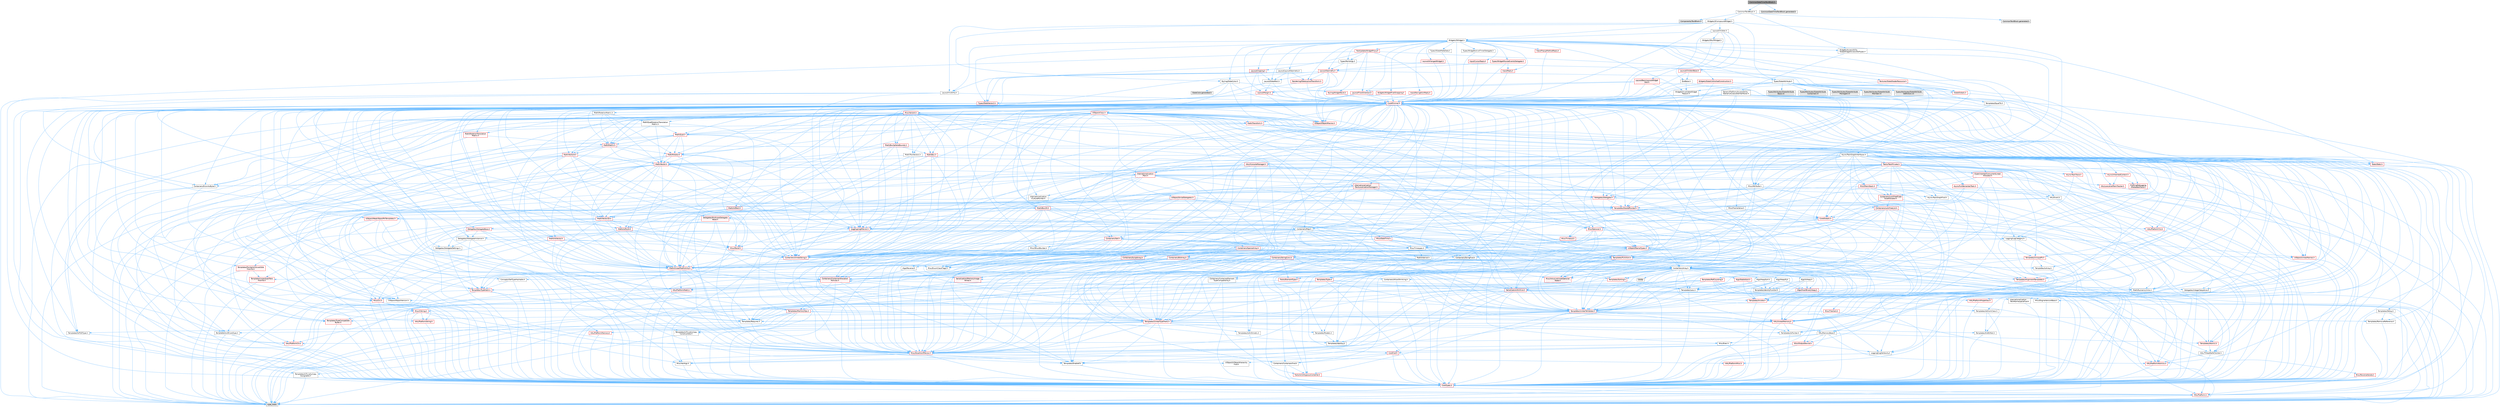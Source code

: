 digraph "CommonDateTimeTextBlock.h"
{
 // INTERACTIVE_SVG=YES
 // LATEX_PDF_SIZE
  bgcolor="transparent";
  edge [fontname=Helvetica,fontsize=10,labelfontname=Helvetica,labelfontsize=10];
  node [fontname=Helvetica,fontsize=10,shape=box,height=0.2,width=0.4];
  Node1 [id="Node000001",label="CommonDateTimeTextBlock.h",height=0.2,width=0.4,color="gray40", fillcolor="grey60", style="filled", fontcolor="black",tooltip=" "];
  Node1 -> Node2 [id="edge1_Node000001_Node000002",color="steelblue1",style="solid",tooltip=" "];
  Node2 [id="Node000002",label="CommonTextBlock.h",height=0.2,width=0.4,color="grey40", fillcolor="white", style="filled",URL="$d2/dc5/CommonTextBlock_8h.html",tooltip=" "];
  Node2 -> Node3 [id="edge2_Node000002_Node000003",color="steelblue1",style="solid",tooltip=" "];
  Node3 [id="Node000003",label="Components/TextBlock.h",height=0.2,width=0.4,color="grey60", fillcolor="#E0E0E0", style="filled",tooltip=" "];
  Node2 -> Node4 [id="edge3_Node000002_Node000004",color="steelblue1",style="solid",tooltip=" "];
  Node4 [id="Node000004",label="Widgets/Accessibility\l/SlateWidgetAccessibleTypes.h",height=0.2,width=0.4,color="grey40", fillcolor="white", style="filled",URL="$d2/dbd/SlateWidgetAccessibleTypes_8h.html",tooltip=" "];
  Node4 -> Node5 [id="edge4_Node000004_Node000005",color="steelblue1",style="solid",tooltip=" "];
  Node5 [id="Node000005",label="GenericPlatform/Accessibility\l/GenericAccessibleInterfaces.h",height=0.2,width=0.4,color="grey40", fillcolor="white", style="filled",URL="$d9/dbb/GenericAccessibleInterfaces_8h.html",tooltip=" "];
  Node5 -> Node6 [id="edge5_Node000005_Node000006",color="steelblue1",style="solid",tooltip=" "];
  Node6 [id="Node000006",label="Async/TaskGraphInterfaces.h",height=0.2,width=0.4,color="grey40", fillcolor="white", style="filled",URL="$d2/d4c/TaskGraphInterfaces_8h.html",tooltip=" "];
  Node6 -> Node7 [id="edge6_Node000006_Node000007",color="steelblue1",style="solid",tooltip=" "];
  Node7 [id="Node000007",label="CoreTypes.h",height=0.2,width=0.4,color="red", fillcolor="#FFF0F0", style="filled",URL="$dc/dec/CoreTypes_8h.html",tooltip=" "];
  Node7 -> Node8 [id="edge7_Node000007_Node000008",color="steelblue1",style="solid",tooltip=" "];
  Node8 [id="Node000008",label="HAL/Platform.h",height=0.2,width=0.4,color="red", fillcolor="#FFF0F0", style="filled",URL="$d9/dd0/Platform_8h.html",tooltip=" "];
  Node8 -> Node11 [id="edge8_Node000008_Node000011",color="steelblue1",style="solid",tooltip=" "];
  Node11 [id="Node000011",label="type_traits",height=0.2,width=0.4,color="grey60", fillcolor="#E0E0E0", style="filled",tooltip=" "];
  Node6 -> Node21 [id="edge9_Node000006_Node000021",color="steelblue1",style="solid",tooltip=" "];
  Node21 [id="Node000021",label="Misc/AssertionMacros.h",height=0.2,width=0.4,color="red", fillcolor="#FFF0F0", style="filled",URL="$d0/dfa/AssertionMacros_8h.html",tooltip=" "];
  Node21 -> Node7 [id="edge10_Node000021_Node000007",color="steelblue1",style="solid",tooltip=" "];
  Node21 -> Node8 [id="edge11_Node000021_Node000008",color="steelblue1",style="solid",tooltip=" "];
  Node21 -> Node22 [id="edge12_Node000021_Node000022",color="steelblue1",style="solid",tooltip=" "];
  Node22 [id="Node000022",label="HAL/PlatformMisc.h",height=0.2,width=0.4,color="red", fillcolor="#FFF0F0", style="filled",URL="$d0/df5/PlatformMisc_8h.html",tooltip=" "];
  Node22 -> Node7 [id="edge13_Node000022_Node000007",color="steelblue1",style="solid",tooltip=" "];
  Node21 -> Node58 [id="edge14_Node000021_Node000058",color="steelblue1",style="solid",tooltip=" "];
  Node58 [id="Node000058",label="Templates/EnableIf.h",height=0.2,width=0.4,color="grey40", fillcolor="white", style="filled",URL="$d7/d60/EnableIf_8h.html",tooltip=" "];
  Node58 -> Node7 [id="edge15_Node000058_Node000007",color="steelblue1",style="solid",tooltip=" "];
  Node21 -> Node64 [id="edge16_Node000021_Node000064",color="steelblue1",style="solid",tooltip=" "];
  Node64 [id="Node000064",label="Misc/VarArgs.h",height=0.2,width=0.4,color="grey40", fillcolor="white", style="filled",URL="$d5/d6f/VarArgs_8h.html",tooltip=" "];
  Node64 -> Node7 [id="edge17_Node000064_Node000007",color="steelblue1",style="solid",tooltip=" "];
  Node6 -> Node72 [id="edge18_Node000006_Node000072",color="steelblue1",style="solid",tooltip=" "];
  Node72 [id="Node000072",label="Containers/ContainerAllocation\lPolicies.h",height=0.2,width=0.4,color="red", fillcolor="#FFF0F0", style="filled",URL="$d7/dff/ContainerAllocationPolicies_8h.html",tooltip=" "];
  Node72 -> Node7 [id="edge19_Node000072_Node000007",color="steelblue1",style="solid",tooltip=" "];
  Node72 -> Node72 [id="edge20_Node000072_Node000072",color="steelblue1",style="solid",tooltip=" "];
  Node72 -> Node74 [id="edge21_Node000072_Node000074",color="steelblue1",style="solid",tooltip=" "];
  Node74 [id="Node000074",label="HAL/PlatformMath.h",height=0.2,width=0.4,color="red", fillcolor="#FFF0F0", style="filled",URL="$dc/d53/PlatformMath_8h.html",tooltip=" "];
  Node74 -> Node7 [id="edge22_Node000074_Node000007",color="steelblue1",style="solid",tooltip=" "];
  Node72 -> Node93 [id="edge23_Node000072_Node000093",color="steelblue1",style="solid",tooltip=" "];
  Node93 [id="Node000093",label="HAL/UnrealMemory.h",height=0.2,width=0.4,color="red", fillcolor="#FFF0F0", style="filled",URL="$d9/d96/UnrealMemory_8h.html",tooltip=" "];
  Node93 -> Node7 [id="edge24_Node000093_Node000007",color="steelblue1",style="solid",tooltip=" "];
  Node93 -> Node97 [id="edge25_Node000093_Node000097",color="steelblue1",style="solid",tooltip=" "];
  Node97 [id="Node000097",label="HAL/MemoryBase.h",height=0.2,width=0.4,color="grey40", fillcolor="white", style="filled",URL="$d6/d9f/MemoryBase_8h.html",tooltip=" "];
  Node97 -> Node7 [id="edge26_Node000097_Node000007",color="steelblue1",style="solid",tooltip=" "];
  Node97 -> Node51 [id="edge27_Node000097_Node000051",color="steelblue1",style="solid",tooltip=" "];
  Node51 [id="Node000051",label="HAL/PlatformAtomics.h",height=0.2,width=0.4,color="red", fillcolor="#FFF0F0", style="filled",URL="$d3/d36/PlatformAtomics_8h.html",tooltip=" "];
  Node51 -> Node7 [id="edge28_Node000051_Node000007",color="steelblue1",style="solid",tooltip=" "];
  Node97 -> Node34 [id="edge29_Node000097_Node000034",color="steelblue1",style="solid",tooltip=" "];
  Node34 [id="Node000034",label="HAL/PlatformCrt.h",height=0.2,width=0.4,color="red", fillcolor="#FFF0F0", style="filled",URL="$d8/d75/PlatformCrt_8h.html",tooltip=" "];
  Node97 -> Node98 [id="edge30_Node000097_Node000098",color="steelblue1",style="solid",tooltip=" "];
  Node98 [id="Node000098",label="Misc/Exec.h",height=0.2,width=0.4,color="grey40", fillcolor="white", style="filled",URL="$de/ddb/Exec_8h.html",tooltip=" "];
  Node98 -> Node7 [id="edge31_Node000098_Node000007",color="steelblue1",style="solid",tooltip=" "];
  Node98 -> Node21 [id="edge32_Node000098_Node000021",color="steelblue1",style="solid",tooltip=" "];
  Node97 -> Node99 [id="edge33_Node000097_Node000099",color="steelblue1",style="solid",tooltip=" "];
  Node99 [id="Node000099",label="Misc/OutputDevice.h",height=0.2,width=0.4,color="red", fillcolor="#FFF0F0", style="filled",URL="$d7/d32/OutputDevice_8h.html",tooltip=" "];
  Node99 -> Node29 [id="edge34_Node000099_Node000029",color="steelblue1",style="solid",tooltip=" "];
  Node29 [id="Node000029",label="CoreFwd.h",height=0.2,width=0.4,color="red", fillcolor="#FFF0F0", style="filled",URL="$d1/d1e/CoreFwd_8h.html",tooltip=" "];
  Node29 -> Node7 [id="edge35_Node000029_Node000007",color="steelblue1",style="solid",tooltip=" "];
  Node29 -> Node30 [id="edge36_Node000029_Node000030",color="steelblue1",style="solid",tooltip=" "];
  Node30 [id="Node000030",label="Containers/ContainersFwd.h",height=0.2,width=0.4,color="grey40", fillcolor="white", style="filled",URL="$d4/d0a/ContainersFwd_8h.html",tooltip=" "];
  Node30 -> Node8 [id="edge37_Node000030_Node000008",color="steelblue1",style="solid",tooltip=" "];
  Node30 -> Node7 [id="edge38_Node000030_Node000007",color="steelblue1",style="solid",tooltip=" "];
  Node30 -> Node27 [id="edge39_Node000030_Node000027",color="steelblue1",style="solid",tooltip=" "];
  Node27 [id="Node000027",label="Traits/IsContiguousContainer.h",height=0.2,width=0.4,color="red", fillcolor="#FFF0F0", style="filled",URL="$d5/d3c/IsContiguousContainer_8h.html",tooltip=" "];
  Node27 -> Node7 [id="edge40_Node000027_Node000007",color="steelblue1",style="solid",tooltip=" "];
  Node29 -> Node32 [id="edge41_Node000029_Node000032",color="steelblue1",style="solid",tooltip=" "];
  Node32 [id="Node000032",label="UObject/UObjectHierarchy\lFwd.h",height=0.2,width=0.4,color="grey40", fillcolor="white", style="filled",URL="$d3/d13/UObjectHierarchyFwd_8h.html",tooltip=" "];
  Node99 -> Node7 [id="edge42_Node000099_Node000007",color="steelblue1",style="solid",tooltip=" "];
  Node99 -> Node100 [id="edge43_Node000099_Node000100",color="steelblue1",style="solid",tooltip=" "];
  Node100 [id="Node000100",label="Logging/LogVerbosity.h",height=0.2,width=0.4,color="grey40", fillcolor="white", style="filled",URL="$d2/d8f/LogVerbosity_8h.html",tooltip=" "];
  Node100 -> Node7 [id="edge44_Node000100_Node000007",color="steelblue1",style="solid",tooltip=" "];
  Node99 -> Node64 [id="edge45_Node000099_Node000064",color="steelblue1",style="solid",tooltip=" "];
  Node97 -> Node101 [id="edge46_Node000097_Node000101",color="steelblue1",style="solid",tooltip=" "];
  Node101 [id="Node000101",label="Templates/Atomic.h",height=0.2,width=0.4,color="red", fillcolor="#FFF0F0", style="filled",URL="$d3/d91/Atomic_8h.html",tooltip=" "];
  Node101 -> Node102 [id="edge47_Node000101_Node000102",color="steelblue1",style="solid",tooltip=" "];
  Node102 [id="Node000102",label="HAL/ThreadSafeCounter.h",height=0.2,width=0.4,color="grey40", fillcolor="white", style="filled",URL="$dc/dc9/ThreadSafeCounter_8h.html",tooltip=" "];
  Node102 -> Node7 [id="edge48_Node000102_Node000007",color="steelblue1",style="solid",tooltip=" "];
  Node102 -> Node51 [id="edge49_Node000102_Node000051",color="steelblue1",style="solid",tooltip=" "];
  Node93 -> Node107 [id="edge50_Node000093_Node000107",color="steelblue1",style="solid",tooltip=" "];
  Node107 [id="Node000107",label="HAL/PlatformMemory.h",height=0.2,width=0.4,color="red", fillcolor="#FFF0F0", style="filled",URL="$de/d68/PlatformMemory_8h.html",tooltip=" "];
  Node107 -> Node7 [id="edge51_Node000107_Node000007",color="steelblue1",style="solid",tooltip=" "];
  Node93 -> Node81 [id="edge52_Node000093_Node000081",color="steelblue1",style="solid",tooltip=" "];
  Node81 [id="Node000081",label="Templates/IsPointer.h",height=0.2,width=0.4,color="grey40", fillcolor="white", style="filled",URL="$d7/d05/IsPointer_8h.html",tooltip=" "];
  Node81 -> Node7 [id="edge53_Node000081_Node000007",color="steelblue1",style="solid",tooltip=" "];
  Node72 -> Node44 [id="edge54_Node000072_Node000044",color="steelblue1",style="solid",tooltip=" "];
  Node44 [id="Node000044",label="Math/NumericLimits.h",height=0.2,width=0.4,color="grey40", fillcolor="white", style="filled",URL="$df/d1b/NumericLimits_8h.html",tooltip=" "];
  Node44 -> Node7 [id="edge55_Node000044_Node000007",color="steelblue1",style="solid",tooltip=" "];
  Node72 -> Node21 [id="edge56_Node000072_Node000021",color="steelblue1",style="solid",tooltip=" "];
  Node72 -> Node111 [id="edge57_Node000072_Node000111",color="steelblue1",style="solid",tooltip=" "];
  Node111 [id="Node000111",label="Templates/MemoryOps.h",height=0.2,width=0.4,color="red", fillcolor="#FFF0F0", style="filled",URL="$db/dea/MemoryOps_8h.html",tooltip=" "];
  Node111 -> Node7 [id="edge58_Node000111_Node000007",color="steelblue1",style="solid",tooltip=" "];
  Node111 -> Node93 [id="edge59_Node000111_Node000093",color="steelblue1",style="solid",tooltip=" "];
  Node111 -> Node105 [id="edge60_Node000111_Node000105",color="steelblue1",style="solid",tooltip=" "];
  Node105 [id="Node000105",label="Templates/IsTriviallyCopy\lAssignable.h",height=0.2,width=0.4,color="grey40", fillcolor="white", style="filled",URL="$d2/df2/IsTriviallyCopyAssignable_8h.html",tooltip=" "];
  Node105 -> Node7 [id="edge61_Node000105_Node000007",color="steelblue1",style="solid",tooltip=" "];
  Node105 -> Node11 [id="edge62_Node000105_Node000011",color="steelblue1",style="solid",tooltip=" "];
  Node111 -> Node86 [id="edge63_Node000111_Node000086",color="steelblue1",style="solid",tooltip=" "];
  Node86 [id="Node000086",label="Templates/IsTriviallyCopy\lConstructible.h",height=0.2,width=0.4,color="grey40", fillcolor="white", style="filled",URL="$d3/d78/IsTriviallyCopyConstructible_8h.html",tooltip=" "];
  Node86 -> Node7 [id="edge64_Node000086_Node000007",color="steelblue1",style="solid",tooltip=" "];
  Node86 -> Node11 [id="edge65_Node000086_Node000011",color="steelblue1",style="solid",tooltip=" "];
  Node111 -> Node66 [id="edge66_Node000111_Node000066",color="steelblue1",style="solid",tooltip=" "];
  Node66 [id="Node000066",label="Templates/Requires.h",height=0.2,width=0.4,color="grey40", fillcolor="white", style="filled",URL="$dc/d96/Requires_8h.html",tooltip=" "];
  Node66 -> Node58 [id="edge67_Node000066_Node000058",color="steelblue1",style="solid",tooltip=" "];
  Node66 -> Node11 [id="edge68_Node000066_Node000011",color="steelblue1",style="solid",tooltip=" "];
  Node111 -> Node80 [id="edge69_Node000111_Node000080",color="steelblue1",style="solid",tooltip=" "];
  Node80 [id="Node000080",label="Templates/UnrealTypeTraits.h",height=0.2,width=0.4,color="red", fillcolor="#FFF0F0", style="filled",URL="$d2/d2d/UnrealTypeTraits_8h.html",tooltip=" "];
  Node80 -> Node7 [id="edge70_Node000080_Node000007",color="steelblue1",style="solid",tooltip=" "];
  Node80 -> Node81 [id="edge71_Node000080_Node000081",color="steelblue1",style="solid",tooltip=" "];
  Node80 -> Node21 [id="edge72_Node000080_Node000021",color="steelblue1",style="solid",tooltip=" "];
  Node80 -> Node76 [id="edge73_Node000080_Node000076",color="steelblue1",style="solid",tooltip=" "];
  Node76 [id="Node000076",label="Templates/AndOrNot.h",height=0.2,width=0.4,color="grey40", fillcolor="white", style="filled",URL="$db/d0a/AndOrNot_8h.html",tooltip=" "];
  Node76 -> Node7 [id="edge74_Node000076_Node000007",color="steelblue1",style="solid",tooltip=" "];
  Node80 -> Node58 [id="edge75_Node000080_Node000058",color="steelblue1",style="solid",tooltip=" "];
  Node80 -> Node82 [id="edge76_Node000080_Node000082",color="steelblue1",style="solid",tooltip=" "];
  Node82 [id="Node000082",label="Templates/IsArithmetic.h",height=0.2,width=0.4,color="grey40", fillcolor="white", style="filled",URL="$d2/d5d/IsArithmetic_8h.html",tooltip=" "];
  Node82 -> Node7 [id="edge77_Node000082_Node000007",color="steelblue1",style="solid",tooltip=" "];
  Node80 -> Node83 [id="edge78_Node000080_Node000083",color="steelblue1",style="solid",tooltip=" "];
  Node83 [id="Node000083",label="Templates/Models.h",height=0.2,width=0.4,color="grey40", fillcolor="white", style="filled",URL="$d3/d0c/Models_8h.html",tooltip=" "];
  Node83 -> Node67 [id="edge79_Node000083_Node000067",color="steelblue1",style="solid",tooltip=" "];
  Node67 [id="Node000067",label="Templates/Identity.h",height=0.2,width=0.4,color="grey40", fillcolor="white", style="filled",URL="$d0/dd5/Identity_8h.html",tooltip=" "];
  Node80 -> Node84 [id="edge80_Node000080_Node000084",color="steelblue1",style="solid",tooltip=" "];
  Node84 [id="Node000084",label="Templates/IsPODType.h",height=0.2,width=0.4,color="grey40", fillcolor="white", style="filled",URL="$d7/db1/IsPODType_8h.html",tooltip=" "];
  Node84 -> Node7 [id="edge81_Node000084_Node000007",color="steelblue1",style="solid",tooltip=" "];
  Node80 -> Node85 [id="edge82_Node000080_Node000085",color="steelblue1",style="solid",tooltip=" "];
  Node85 [id="Node000085",label="Templates/IsUECoreType.h",height=0.2,width=0.4,color="grey40", fillcolor="white", style="filled",URL="$d1/db8/IsUECoreType_8h.html",tooltip=" "];
  Node85 -> Node7 [id="edge83_Node000085_Node000007",color="steelblue1",style="solid",tooltip=" "];
  Node85 -> Node11 [id="edge84_Node000085_Node000011",color="steelblue1",style="solid",tooltip=" "];
  Node80 -> Node86 [id="edge85_Node000080_Node000086",color="steelblue1",style="solid",tooltip=" "];
  Node111 -> Node11 [id="edge86_Node000111_Node000011",color="steelblue1",style="solid",tooltip=" "];
  Node72 -> Node90 [id="edge87_Node000072_Node000090",color="steelblue1",style="solid",tooltip=" "];
  Node90 [id="Node000090",label="Templates/TypeCompatible\lBytes.h",height=0.2,width=0.4,color="red", fillcolor="#FFF0F0", style="filled",URL="$df/d0a/TypeCompatibleBytes_8h.html",tooltip=" "];
  Node90 -> Node7 [id="edge88_Node000090_Node000007",color="steelblue1",style="solid",tooltip=" "];
  Node90 -> Node11 [id="edge89_Node000090_Node000011",color="steelblue1",style="solid",tooltip=" "];
  Node72 -> Node11 [id="edge90_Node000072_Node000011",color="steelblue1",style="solid",tooltip=" "];
  Node6 -> Node113 [id="edge91_Node000006_Node000113",color="steelblue1",style="solid",tooltip=" "];
  Node113 [id="Node000113",label="Containers/Array.h",height=0.2,width=0.4,color="grey40", fillcolor="white", style="filled",URL="$df/dd0/Array_8h.html",tooltip=" "];
  Node113 -> Node7 [id="edge92_Node000113_Node000007",color="steelblue1",style="solid",tooltip=" "];
  Node113 -> Node21 [id="edge93_Node000113_Node000021",color="steelblue1",style="solid",tooltip=" "];
  Node113 -> Node114 [id="edge94_Node000113_Node000114",color="steelblue1",style="solid",tooltip=" "];
  Node114 [id="Node000114",label="Misc/IntrusiveUnsetOptional\lState.h",height=0.2,width=0.4,color="red", fillcolor="#FFF0F0", style="filled",URL="$d2/d0a/IntrusiveUnsetOptionalState_8h.html",tooltip=" "];
  Node113 -> Node116 [id="edge95_Node000113_Node000116",color="steelblue1",style="solid",tooltip=" "];
  Node116 [id="Node000116",label="Misc/ReverseIterate.h",height=0.2,width=0.4,color="red", fillcolor="#FFF0F0", style="filled",URL="$db/de3/ReverseIterate_8h.html",tooltip=" "];
  Node116 -> Node8 [id="edge96_Node000116_Node000008",color="steelblue1",style="solid",tooltip=" "];
  Node113 -> Node93 [id="edge97_Node000113_Node000093",color="steelblue1",style="solid",tooltip=" "];
  Node113 -> Node80 [id="edge98_Node000113_Node000080",color="steelblue1",style="solid",tooltip=" "];
  Node113 -> Node118 [id="edge99_Node000113_Node000118",color="steelblue1",style="solid",tooltip=" "];
  Node118 [id="Node000118",label="Templates/UnrealTemplate.h",height=0.2,width=0.4,color="red", fillcolor="#FFF0F0", style="filled",URL="$d4/d24/UnrealTemplate_8h.html",tooltip=" "];
  Node118 -> Node7 [id="edge100_Node000118_Node000007",color="steelblue1",style="solid",tooltip=" "];
  Node118 -> Node81 [id="edge101_Node000118_Node000081",color="steelblue1",style="solid",tooltip=" "];
  Node118 -> Node93 [id="edge102_Node000118_Node000093",color="steelblue1",style="solid",tooltip=" "];
  Node118 -> Node80 [id="edge103_Node000118_Node000080",color="steelblue1",style="solid",tooltip=" "];
  Node118 -> Node78 [id="edge104_Node000118_Node000078",color="steelblue1",style="solid",tooltip=" "];
  Node78 [id="Node000078",label="Templates/RemoveReference.h",height=0.2,width=0.4,color="grey40", fillcolor="white", style="filled",URL="$da/dbe/RemoveReference_8h.html",tooltip=" "];
  Node78 -> Node7 [id="edge105_Node000078_Node000007",color="steelblue1",style="solid",tooltip=" "];
  Node118 -> Node66 [id="edge106_Node000118_Node000066",color="steelblue1",style="solid",tooltip=" "];
  Node118 -> Node90 [id="edge107_Node000118_Node000090",color="steelblue1",style="solid",tooltip=" "];
  Node118 -> Node67 [id="edge108_Node000118_Node000067",color="steelblue1",style="solid",tooltip=" "];
  Node118 -> Node27 [id="edge109_Node000118_Node000027",color="steelblue1",style="solid",tooltip=" "];
  Node118 -> Node11 [id="edge110_Node000118_Node000011",color="steelblue1",style="solid",tooltip=" "];
  Node113 -> Node121 [id="edge111_Node000113_Node000121",color="steelblue1",style="solid",tooltip=" "];
  Node121 [id="Node000121",label="Containers/AllowShrinking.h",height=0.2,width=0.4,color="grey40", fillcolor="white", style="filled",URL="$d7/d1a/AllowShrinking_8h.html",tooltip=" "];
  Node121 -> Node7 [id="edge112_Node000121_Node000007",color="steelblue1",style="solid",tooltip=" "];
  Node113 -> Node72 [id="edge113_Node000113_Node000072",color="steelblue1",style="solid",tooltip=" "];
  Node113 -> Node122 [id="edge114_Node000113_Node000122",color="steelblue1",style="solid",tooltip=" "];
  Node122 [id="Node000122",label="Containers/ContainerElement\lTypeCompatibility.h",height=0.2,width=0.4,color="grey40", fillcolor="white", style="filled",URL="$df/ddf/ContainerElementTypeCompatibility_8h.html",tooltip=" "];
  Node122 -> Node7 [id="edge115_Node000122_Node000007",color="steelblue1",style="solid",tooltip=" "];
  Node122 -> Node80 [id="edge116_Node000122_Node000080",color="steelblue1",style="solid",tooltip=" "];
  Node113 -> Node123 [id="edge117_Node000113_Node000123",color="steelblue1",style="solid",tooltip=" "];
  Node123 [id="Node000123",label="Serialization/Archive.h",height=0.2,width=0.4,color="red", fillcolor="#FFF0F0", style="filled",URL="$d7/d3b/Archive_8h.html",tooltip=" "];
  Node123 -> Node29 [id="edge118_Node000123_Node000029",color="steelblue1",style="solid",tooltip=" "];
  Node123 -> Node7 [id="edge119_Node000123_Node000007",color="steelblue1",style="solid",tooltip=" "];
  Node123 -> Node124 [id="edge120_Node000123_Node000124",color="steelblue1",style="solid",tooltip=" "];
  Node124 [id="Node000124",label="HAL/PlatformProperties.h",height=0.2,width=0.4,color="red", fillcolor="#FFF0F0", style="filled",URL="$d9/db0/PlatformProperties_8h.html",tooltip=" "];
  Node124 -> Node7 [id="edge121_Node000124_Node000007",color="steelblue1",style="solid",tooltip=" "];
  Node123 -> Node127 [id="edge122_Node000123_Node000127",color="steelblue1",style="solid",tooltip=" "];
  Node127 [id="Node000127",label="Internationalization\l/TextNamespaceFwd.h",height=0.2,width=0.4,color="grey40", fillcolor="white", style="filled",URL="$d8/d97/TextNamespaceFwd_8h.html",tooltip=" "];
  Node127 -> Node7 [id="edge123_Node000127_Node000007",color="steelblue1",style="solid",tooltip=" "];
  Node123 -> Node21 [id="edge124_Node000123_Node000021",color="steelblue1",style="solid",tooltip=" "];
  Node123 -> Node128 [id="edge125_Node000123_Node000128",color="steelblue1",style="solid",tooltip=" "];
  Node128 [id="Node000128",label="Misc/EngineVersionBase.h",height=0.2,width=0.4,color="grey40", fillcolor="white", style="filled",URL="$d5/d2b/EngineVersionBase_8h.html",tooltip=" "];
  Node128 -> Node7 [id="edge126_Node000128_Node000007",color="steelblue1",style="solid",tooltip=" "];
  Node123 -> Node64 [id="edge127_Node000123_Node000064",color="steelblue1",style="solid",tooltip=" "];
  Node123 -> Node58 [id="edge128_Node000123_Node000058",color="steelblue1",style="solid",tooltip=" "];
  Node123 -> Node131 [id="edge129_Node000123_Node000131",color="steelblue1",style="solid",tooltip=" "];
  Node131 [id="Node000131",label="Templates/IsEnumClass.h",height=0.2,width=0.4,color="grey40", fillcolor="white", style="filled",URL="$d7/d15/IsEnumClass_8h.html",tooltip=" "];
  Node131 -> Node7 [id="edge130_Node000131_Node000007",color="steelblue1",style="solid",tooltip=" "];
  Node131 -> Node76 [id="edge131_Node000131_Node000076",color="steelblue1",style="solid",tooltip=" "];
  Node123 -> Node118 [id="edge132_Node000123_Node000118",color="steelblue1",style="solid",tooltip=" "];
  Node123 -> Node132 [id="edge133_Node000123_Node000132",color="steelblue1",style="solid",tooltip=" "];
  Node132 [id="Node000132",label="UObject/ObjectVersion.h",height=0.2,width=0.4,color="grey40", fillcolor="white", style="filled",URL="$da/d63/ObjectVersion_8h.html",tooltip=" "];
  Node132 -> Node7 [id="edge134_Node000132_Node000007",color="steelblue1",style="solid",tooltip=" "];
  Node113 -> Node133 [id="edge135_Node000113_Node000133",color="steelblue1",style="solid",tooltip=" "];
  Node133 [id="Node000133",label="Serialization/MemoryImage\lWriter.h",height=0.2,width=0.4,color="red", fillcolor="#FFF0F0", style="filled",URL="$d0/d08/MemoryImageWriter_8h.html",tooltip=" "];
  Node133 -> Node7 [id="edge136_Node000133_Node000007",color="steelblue1",style="solid",tooltip=" "];
  Node113 -> Node147 [id="edge137_Node000113_Node000147",color="steelblue1",style="solid",tooltip=" "];
  Node147 [id="Node000147",label="Algo/Heapify.h",height=0.2,width=0.4,color="grey40", fillcolor="white", style="filled",URL="$d0/d2a/Heapify_8h.html",tooltip=" "];
  Node147 -> Node148 [id="edge138_Node000147_Node000148",color="steelblue1",style="solid",tooltip=" "];
  Node148 [id="Node000148",label="Algo/Impl/BinaryHeap.h",height=0.2,width=0.4,color="red", fillcolor="#FFF0F0", style="filled",URL="$d7/da3/Algo_2Impl_2BinaryHeap_8h.html",tooltip=" "];
  Node148 -> Node149 [id="edge139_Node000148_Node000149",color="steelblue1",style="solid",tooltip=" "];
  Node149 [id="Node000149",label="Templates/Invoke.h",height=0.2,width=0.4,color="red", fillcolor="#FFF0F0", style="filled",URL="$d7/deb/Invoke_8h.html",tooltip=" "];
  Node149 -> Node7 [id="edge140_Node000149_Node000007",color="steelblue1",style="solid",tooltip=" "];
  Node149 -> Node118 [id="edge141_Node000149_Node000118",color="steelblue1",style="solid",tooltip=" "];
  Node149 -> Node11 [id="edge142_Node000149_Node000011",color="steelblue1",style="solid",tooltip=" "];
  Node148 -> Node11 [id="edge143_Node000148_Node000011",color="steelblue1",style="solid",tooltip=" "];
  Node147 -> Node153 [id="edge144_Node000147_Node000153",color="steelblue1",style="solid",tooltip=" "];
  Node153 [id="Node000153",label="Templates/IdentityFunctor.h",height=0.2,width=0.4,color="grey40", fillcolor="white", style="filled",URL="$d7/d2e/IdentityFunctor_8h.html",tooltip=" "];
  Node153 -> Node8 [id="edge145_Node000153_Node000008",color="steelblue1",style="solid",tooltip=" "];
  Node147 -> Node149 [id="edge146_Node000147_Node000149",color="steelblue1",style="solid",tooltip=" "];
  Node147 -> Node154 [id="edge147_Node000147_Node000154",color="steelblue1",style="solid",tooltip=" "];
  Node154 [id="Node000154",label="Templates/Less.h",height=0.2,width=0.4,color="grey40", fillcolor="white", style="filled",URL="$de/dc8/Less_8h.html",tooltip=" "];
  Node154 -> Node7 [id="edge148_Node000154_Node000007",color="steelblue1",style="solid",tooltip=" "];
  Node154 -> Node118 [id="edge149_Node000154_Node000118",color="steelblue1",style="solid",tooltip=" "];
  Node147 -> Node118 [id="edge150_Node000147_Node000118",color="steelblue1",style="solid",tooltip=" "];
  Node113 -> Node155 [id="edge151_Node000113_Node000155",color="steelblue1",style="solid",tooltip=" "];
  Node155 [id="Node000155",label="Algo/HeapSort.h",height=0.2,width=0.4,color="grey40", fillcolor="white", style="filled",URL="$d3/d92/HeapSort_8h.html",tooltip=" "];
  Node155 -> Node148 [id="edge152_Node000155_Node000148",color="steelblue1",style="solid",tooltip=" "];
  Node155 -> Node153 [id="edge153_Node000155_Node000153",color="steelblue1",style="solid",tooltip=" "];
  Node155 -> Node154 [id="edge154_Node000155_Node000154",color="steelblue1",style="solid",tooltip=" "];
  Node155 -> Node118 [id="edge155_Node000155_Node000118",color="steelblue1",style="solid",tooltip=" "];
  Node113 -> Node156 [id="edge156_Node000113_Node000156",color="steelblue1",style="solid",tooltip=" "];
  Node156 [id="Node000156",label="Algo/IsHeap.h",height=0.2,width=0.4,color="grey40", fillcolor="white", style="filled",URL="$de/d32/IsHeap_8h.html",tooltip=" "];
  Node156 -> Node148 [id="edge157_Node000156_Node000148",color="steelblue1",style="solid",tooltip=" "];
  Node156 -> Node153 [id="edge158_Node000156_Node000153",color="steelblue1",style="solid",tooltip=" "];
  Node156 -> Node149 [id="edge159_Node000156_Node000149",color="steelblue1",style="solid",tooltip=" "];
  Node156 -> Node154 [id="edge160_Node000156_Node000154",color="steelblue1",style="solid",tooltip=" "];
  Node156 -> Node118 [id="edge161_Node000156_Node000118",color="steelblue1",style="solid",tooltip=" "];
  Node113 -> Node148 [id="edge162_Node000113_Node000148",color="steelblue1",style="solid",tooltip=" "];
  Node113 -> Node157 [id="edge163_Node000113_Node000157",color="steelblue1",style="solid",tooltip=" "];
  Node157 [id="Node000157",label="Algo/StableSort.h",height=0.2,width=0.4,color="red", fillcolor="#FFF0F0", style="filled",URL="$d7/d3c/StableSort_8h.html",tooltip=" "];
  Node157 -> Node153 [id="edge164_Node000157_Node000153",color="steelblue1",style="solid",tooltip=" "];
  Node157 -> Node149 [id="edge165_Node000157_Node000149",color="steelblue1",style="solid",tooltip=" "];
  Node157 -> Node154 [id="edge166_Node000157_Node000154",color="steelblue1",style="solid",tooltip=" "];
  Node157 -> Node118 [id="edge167_Node000157_Node000118",color="steelblue1",style="solid",tooltip=" "];
  Node113 -> Node160 [id="edge168_Node000113_Node000160",color="steelblue1",style="solid",tooltip=" "];
  Node160 [id="Node000160",label="Concepts/GetTypeHashable.h",height=0.2,width=0.4,color="grey40", fillcolor="white", style="filled",URL="$d3/da2/GetTypeHashable_8h.html",tooltip=" "];
  Node160 -> Node7 [id="edge169_Node000160_Node000007",color="steelblue1",style="solid",tooltip=" "];
  Node160 -> Node138 [id="edge170_Node000160_Node000138",color="steelblue1",style="solid",tooltip=" "];
  Node138 [id="Node000138",label="Templates/TypeHash.h",height=0.2,width=0.4,color="red", fillcolor="#FFF0F0", style="filled",URL="$d1/d62/TypeHash_8h.html",tooltip=" "];
  Node138 -> Node7 [id="edge171_Node000138_Node000007",color="steelblue1",style="solid",tooltip=" "];
  Node138 -> Node66 [id="edge172_Node000138_Node000066",color="steelblue1",style="solid",tooltip=" "];
  Node138 -> Node139 [id="edge173_Node000138_Node000139",color="steelblue1",style="solid",tooltip=" "];
  Node139 [id="Node000139",label="Misc/Crc.h",height=0.2,width=0.4,color="red", fillcolor="#FFF0F0", style="filled",URL="$d4/dd2/Crc_8h.html",tooltip=" "];
  Node139 -> Node7 [id="edge174_Node000139_Node000007",color="steelblue1",style="solid",tooltip=" "];
  Node139 -> Node95 [id="edge175_Node000139_Node000095",color="steelblue1",style="solid",tooltip=" "];
  Node95 [id="Node000095",label="HAL/PlatformString.h",height=0.2,width=0.4,color="red", fillcolor="#FFF0F0", style="filled",URL="$db/db5/PlatformString_8h.html",tooltip=" "];
  Node95 -> Node7 [id="edge176_Node000095_Node000007",color="steelblue1",style="solid",tooltip=" "];
  Node139 -> Node21 [id="edge177_Node000139_Node000021",color="steelblue1",style="solid",tooltip=" "];
  Node139 -> Node140 [id="edge178_Node000139_Node000140",color="steelblue1",style="solid",tooltip=" "];
  Node140 [id="Node000140",label="Misc/CString.h",height=0.2,width=0.4,color="red", fillcolor="#FFF0F0", style="filled",URL="$d2/d49/CString_8h.html",tooltip=" "];
  Node140 -> Node7 [id="edge179_Node000140_Node000007",color="steelblue1",style="solid",tooltip=" "];
  Node140 -> Node34 [id="edge180_Node000140_Node000034",color="steelblue1",style="solid",tooltip=" "];
  Node140 -> Node95 [id="edge181_Node000140_Node000095",color="steelblue1",style="solid",tooltip=" "];
  Node140 -> Node21 [id="edge182_Node000140_Node000021",color="steelblue1",style="solid",tooltip=" "];
  Node140 -> Node64 [id="edge183_Node000140_Node000064",color="steelblue1",style="solid",tooltip=" "];
  Node139 -> Node80 [id="edge184_Node000139_Node000080",color="steelblue1",style="solid",tooltip=" "];
  Node138 -> Node11 [id="edge185_Node000138_Node000011",color="steelblue1",style="solid",tooltip=" "];
  Node113 -> Node153 [id="edge186_Node000113_Node000153",color="steelblue1",style="solid",tooltip=" "];
  Node113 -> Node149 [id="edge187_Node000113_Node000149",color="steelblue1",style="solid",tooltip=" "];
  Node113 -> Node154 [id="edge188_Node000113_Node000154",color="steelblue1",style="solid",tooltip=" "];
  Node113 -> Node161 [id="edge189_Node000113_Node000161",color="steelblue1",style="solid",tooltip=" "];
  Node161 [id="Node000161",label="Templates/LosesQualifiers\lFromTo.h",height=0.2,width=0.4,color="red", fillcolor="#FFF0F0", style="filled",URL="$d2/db3/LosesQualifiersFromTo_8h.html",tooltip=" "];
  Node161 -> Node11 [id="edge190_Node000161_Node000011",color="steelblue1",style="solid",tooltip=" "];
  Node113 -> Node66 [id="edge191_Node000113_Node000066",color="steelblue1",style="solid",tooltip=" "];
  Node113 -> Node162 [id="edge192_Node000113_Node000162",color="steelblue1",style="solid",tooltip=" "];
  Node162 [id="Node000162",label="Templates/Sorting.h",height=0.2,width=0.4,color="red", fillcolor="#FFF0F0", style="filled",URL="$d3/d9e/Sorting_8h.html",tooltip=" "];
  Node162 -> Node7 [id="edge193_Node000162_Node000007",color="steelblue1",style="solid",tooltip=" "];
  Node162 -> Node74 [id="edge194_Node000162_Node000074",color="steelblue1",style="solid",tooltip=" "];
  Node162 -> Node154 [id="edge195_Node000162_Node000154",color="steelblue1",style="solid",tooltip=" "];
  Node113 -> Node166 [id="edge196_Node000113_Node000166",color="steelblue1",style="solid",tooltip=" "];
  Node166 [id="Node000166",label="Templates/AlignmentTemplates.h",height=0.2,width=0.4,color="red", fillcolor="#FFF0F0", style="filled",URL="$dd/d32/AlignmentTemplates_8h.html",tooltip=" "];
  Node166 -> Node7 [id="edge197_Node000166_Node000007",color="steelblue1",style="solid",tooltip=" "];
  Node166 -> Node81 [id="edge198_Node000166_Node000081",color="steelblue1",style="solid",tooltip=" "];
  Node113 -> Node25 [id="edge199_Node000113_Node000025",color="steelblue1",style="solid",tooltip=" "];
  Node25 [id="Node000025",label="Traits/ElementType.h",height=0.2,width=0.4,color="red", fillcolor="#FFF0F0", style="filled",URL="$d5/d4f/ElementType_8h.html",tooltip=" "];
  Node25 -> Node8 [id="edge200_Node000025_Node000008",color="steelblue1",style="solid",tooltip=" "];
  Node25 -> Node11 [id="edge201_Node000025_Node000011",color="steelblue1",style="solid",tooltip=" "];
  Node113 -> Node91 [id="edge202_Node000113_Node000091",color="steelblue1",style="solid",tooltip=" "];
  Node91 [id="Node000091",label="limits",height=0.2,width=0.4,color="grey60", fillcolor="#E0E0E0", style="filled",tooltip=" "];
  Node113 -> Node11 [id="edge203_Node000113_Node000011",color="steelblue1",style="solid",tooltip=" "];
  Node6 -> Node167 [id="edge204_Node000006_Node000167",color="steelblue1",style="solid",tooltip=" "];
  Node167 [id="Node000167",label="Containers/UnrealString.h",height=0.2,width=0.4,color="red", fillcolor="#FFF0F0", style="filled",URL="$d5/dba/UnrealString_8h.html",tooltip=" "];
  Node6 -> Node171 [id="edge205_Node000006_Node000171",color="steelblue1",style="solid",tooltip=" "];
  Node171 [id="Node000171",label="Templates/Function.h",height=0.2,width=0.4,color="red", fillcolor="#FFF0F0", style="filled",URL="$df/df5/Function_8h.html",tooltip=" "];
  Node171 -> Node7 [id="edge206_Node000171_Node000007",color="steelblue1",style="solid",tooltip=" "];
  Node171 -> Node21 [id="edge207_Node000171_Node000021",color="steelblue1",style="solid",tooltip=" "];
  Node171 -> Node114 [id="edge208_Node000171_Node000114",color="steelblue1",style="solid",tooltip=" "];
  Node171 -> Node93 [id="edge209_Node000171_Node000093",color="steelblue1",style="solid",tooltip=" "];
  Node171 -> Node80 [id="edge210_Node000171_Node000080",color="steelblue1",style="solid",tooltip=" "];
  Node171 -> Node149 [id="edge211_Node000171_Node000149",color="steelblue1",style="solid",tooltip=" "];
  Node171 -> Node118 [id="edge212_Node000171_Node000118",color="steelblue1",style="solid",tooltip=" "];
  Node171 -> Node66 [id="edge213_Node000171_Node000066",color="steelblue1",style="solid",tooltip=" "];
  Node171 -> Node165 [id="edge214_Node000171_Node000165",color="steelblue1",style="solid",tooltip=" "];
  Node165 [id="Node000165",label="Math/UnrealMathUtility.h",height=0.2,width=0.4,color="red", fillcolor="#FFF0F0", style="filled",URL="$db/db8/UnrealMathUtility_8h.html",tooltip=" "];
  Node165 -> Node7 [id="edge215_Node000165_Node000007",color="steelblue1",style="solid",tooltip=" "];
  Node165 -> Node21 [id="edge216_Node000165_Node000021",color="steelblue1",style="solid",tooltip=" "];
  Node165 -> Node74 [id="edge217_Node000165_Node000074",color="steelblue1",style="solid",tooltip=" "];
  Node165 -> Node67 [id="edge218_Node000165_Node000067",color="steelblue1",style="solid",tooltip=" "];
  Node165 -> Node66 [id="edge219_Node000165_Node000066",color="steelblue1",style="solid",tooltip=" "];
  Node171 -> Node11 [id="edge220_Node000171_Node000011",color="steelblue1",style="solid",tooltip=" "];
  Node6 -> Node173 [id="edge221_Node000006_Node000173",color="steelblue1",style="solid",tooltip=" "];
  Node173 [id="Node000173",label="Delegates/Delegate.h",height=0.2,width=0.4,color="red", fillcolor="#FFF0F0", style="filled",URL="$d4/d80/Delegate_8h.html",tooltip=" "];
  Node173 -> Node7 [id="edge222_Node000173_Node000007",color="steelblue1",style="solid",tooltip=" "];
  Node173 -> Node21 [id="edge223_Node000173_Node000021",color="steelblue1",style="solid",tooltip=" "];
  Node173 -> Node174 [id="edge224_Node000173_Node000174",color="steelblue1",style="solid",tooltip=" "];
  Node174 [id="Node000174",label="UObject/NameTypes.h",height=0.2,width=0.4,color="red", fillcolor="#FFF0F0", style="filled",URL="$d6/d35/NameTypes_8h.html",tooltip=" "];
  Node174 -> Node7 [id="edge225_Node000174_Node000007",color="steelblue1",style="solid",tooltip=" "];
  Node174 -> Node21 [id="edge226_Node000174_Node000021",color="steelblue1",style="solid",tooltip=" "];
  Node174 -> Node93 [id="edge227_Node000174_Node000093",color="steelblue1",style="solid",tooltip=" "];
  Node174 -> Node80 [id="edge228_Node000174_Node000080",color="steelblue1",style="solid",tooltip=" "];
  Node174 -> Node118 [id="edge229_Node000174_Node000118",color="steelblue1",style="solid",tooltip=" "];
  Node174 -> Node167 [id="edge230_Node000174_Node000167",color="steelblue1",style="solid",tooltip=" "];
  Node174 -> Node178 [id="edge231_Node000174_Node000178",color="steelblue1",style="solid",tooltip=" "];
  Node178 [id="Node000178",label="Containers/StringConv.h",height=0.2,width=0.4,color="red", fillcolor="#FFF0F0", style="filled",URL="$d3/ddf/StringConv_8h.html",tooltip=" "];
  Node178 -> Node7 [id="edge232_Node000178_Node000007",color="steelblue1",style="solid",tooltip=" "];
  Node178 -> Node21 [id="edge233_Node000178_Node000021",color="steelblue1",style="solid",tooltip=" "];
  Node178 -> Node72 [id="edge234_Node000178_Node000072",color="steelblue1",style="solid",tooltip=" "];
  Node178 -> Node113 [id="edge235_Node000178_Node000113",color="steelblue1",style="solid",tooltip=" "];
  Node178 -> Node140 [id="edge236_Node000178_Node000140",color="steelblue1",style="solid",tooltip=" "];
  Node178 -> Node179 [id="edge237_Node000178_Node000179",color="steelblue1",style="solid",tooltip=" "];
  Node179 [id="Node000179",label="Templates/IsArray.h",height=0.2,width=0.4,color="grey40", fillcolor="white", style="filled",URL="$d8/d8d/IsArray_8h.html",tooltip=" "];
  Node179 -> Node7 [id="edge238_Node000179_Node000007",color="steelblue1",style="solid",tooltip=" "];
  Node178 -> Node118 [id="edge239_Node000178_Node000118",color="steelblue1",style="solid",tooltip=" "];
  Node178 -> Node80 [id="edge240_Node000178_Node000080",color="steelblue1",style="solid",tooltip=" "];
  Node178 -> Node25 [id="edge241_Node000178_Node000025",color="steelblue1",style="solid",tooltip=" "];
  Node178 -> Node27 [id="edge242_Node000178_Node000027",color="steelblue1",style="solid",tooltip=" "];
  Node178 -> Node11 [id="edge243_Node000178_Node000011",color="steelblue1",style="solid",tooltip=" "];
  Node174 -> Node24 [id="edge244_Node000174_Node000024",color="steelblue1",style="solid",tooltip=" "];
  Node24 [id="Node000024",label="Containers/StringFwd.h",height=0.2,width=0.4,color="grey40", fillcolor="white", style="filled",URL="$df/d37/StringFwd_8h.html",tooltip=" "];
  Node24 -> Node7 [id="edge245_Node000024_Node000007",color="steelblue1",style="solid",tooltip=" "];
  Node24 -> Node25 [id="edge246_Node000024_Node000025",color="steelblue1",style="solid",tooltip=" "];
  Node24 -> Node27 [id="edge247_Node000024_Node000027",color="steelblue1",style="solid",tooltip=" "];
  Node174 -> Node180 [id="edge248_Node000174_Node000180",color="steelblue1",style="solid",tooltip=" "];
  Node180 [id="Node000180",label="UObject/UnrealNames.h",height=0.2,width=0.4,color="red", fillcolor="#FFF0F0", style="filled",URL="$d8/db1/UnrealNames_8h.html",tooltip=" "];
  Node180 -> Node7 [id="edge249_Node000180_Node000007",color="steelblue1",style="solid",tooltip=" "];
  Node174 -> Node101 [id="edge250_Node000174_Node000101",color="steelblue1",style="solid",tooltip=" "];
  Node174 -> Node114 [id="edge251_Node000174_Node000114",color="steelblue1",style="solid",tooltip=" "];
  Node173 -> Node188 [id="edge252_Node000173_Node000188",color="steelblue1",style="solid",tooltip=" "];
  Node188 [id="Node000188",label="Templates/SharedPointer.h",height=0.2,width=0.4,color="red", fillcolor="#FFF0F0", style="filled",URL="$d2/d17/SharedPointer_8h.html",tooltip=" "];
  Node188 -> Node7 [id="edge253_Node000188_Node000007",color="steelblue1",style="solid",tooltip=" "];
  Node188 -> Node114 [id="edge254_Node000188_Node000114",color="steelblue1",style="solid",tooltip=" "];
  Node188 -> Node189 [id="edge255_Node000188_Node000189",color="steelblue1",style="solid",tooltip=" "];
  Node189 [id="Node000189",label="Templates/PointerIsConvertible\lFromTo.h",height=0.2,width=0.4,color="red", fillcolor="#FFF0F0", style="filled",URL="$d6/d65/PointerIsConvertibleFromTo_8h.html",tooltip=" "];
  Node189 -> Node7 [id="edge256_Node000189_Node000007",color="steelblue1",style="solid",tooltip=" "];
  Node189 -> Node161 [id="edge257_Node000189_Node000161",color="steelblue1",style="solid",tooltip=" "];
  Node189 -> Node11 [id="edge258_Node000189_Node000011",color="steelblue1",style="solid",tooltip=" "];
  Node188 -> Node21 [id="edge259_Node000188_Node000021",color="steelblue1",style="solid",tooltip=" "];
  Node188 -> Node93 [id="edge260_Node000188_Node000093",color="steelblue1",style="solid",tooltip=" "];
  Node188 -> Node113 [id="edge261_Node000188_Node000113",color="steelblue1",style="solid",tooltip=" "];
  Node188 -> Node190 [id="edge262_Node000188_Node000190",color="steelblue1",style="solid",tooltip=" "];
  Node190 [id="Node000190",label="Containers/Map.h",height=0.2,width=0.4,color="grey40", fillcolor="white", style="filled",URL="$df/d79/Map_8h.html",tooltip=" "];
  Node190 -> Node7 [id="edge263_Node000190_Node000007",color="steelblue1",style="solid",tooltip=" "];
  Node190 -> Node191 [id="edge264_Node000190_Node000191",color="steelblue1",style="solid",tooltip=" "];
  Node191 [id="Node000191",label="Algo/Reverse.h",height=0.2,width=0.4,color="grey40", fillcolor="white", style="filled",URL="$d5/d93/Reverse_8h.html",tooltip=" "];
  Node191 -> Node7 [id="edge265_Node000191_Node000007",color="steelblue1",style="solid",tooltip=" "];
  Node191 -> Node118 [id="edge266_Node000191_Node000118",color="steelblue1",style="solid",tooltip=" "];
  Node190 -> Node122 [id="edge267_Node000190_Node000122",color="steelblue1",style="solid",tooltip=" "];
  Node190 -> Node192 [id="edge268_Node000190_Node000192",color="steelblue1",style="solid",tooltip=" "];
  Node192 [id="Node000192",label="Containers/Set.h",height=0.2,width=0.4,color="red", fillcolor="#FFF0F0", style="filled",URL="$d4/d45/Set_8h.html",tooltip=" "];
  Node192 -> Node72 [id="edge269_Node000192_Node000072",color="steelblue1",style="solid",tooltip=" "];
  Node192 -> Node122 [id="edge270_Node000192_Node000122",color="steelblue1",style="solid",tooltip=" "];
  Node192 -> Node194 [id="edge271_Node000192_Node000194",color="steelblue1",style="solid",tooltip=" "];
  Node194 [id="Node000194",label="Containers/SparseArray.h",height=0.2,width=0.4,color="red", fillcolor="#FFF0F0", style="filled",URL="$d5/dbf/SparseArray_8h.html",tooltip=" "];
  Node194 -> Node7 [id="edge272_Node000194_Node000007",color="steelblue1",style="solid",tooltip=" "];
  Node194 -> Node21 [id="edge273_Node000194_Node000021",color="steelblue1",style="solid",tooltip=" "];
  Node194 -> Node93 [id="edge274_Node000194_Node000093",color="steelblue1",style="solid",tooltip=" "];
  Node194 -> Node80 [id="edge275_Node000194_Node000080",color="steelblue1",style="solid",tooltip=" "];
  Node194 -> Node118 [id="edge276_Node000194_Node000118",color="steelblue1",style="solid",tooltip=" "];
  Node194 -> Node72 [id="edge277_Node000194_Node000072",color="steelblue1",style="solid",tooltip=" "];
  Node194 -> Node154 [id="edge278_Node000194_Node000154",color="steelblue1",style="solid",tooltip=" "];
  Node194 -> Node113 [id="edge279_Node000194_Node000113",color="steelblue1",style="solid",tooltip=" "];
  Node194 -> Node165 [id="edge280_Node000194_Node000165",color="steelblue1",style="solid",tooltip=" "];
  Node194 -> Node195 [id="edge281_Node000194_Node000195",color="steelblue1",style="solid",tooltip=" "];
  Node195 [id="Node000195",label="Containers/ScriptArray.h",height=0.2,width=0.4,color="red", fillcolor="#FFF0F0", style="filled",URL="$dc/daf/ScriptArray_8h.html",tooltip=" "];
  Node195 -> Node7 [id="edge282_Node000195_Node000007",color="steelblue1",style="solid",tooltip=" "];
  Node195 -> Node21 [id="edge283_Node000195_Node000021",color="steelblue1",style="solid",tooltip=" "];
  Node195 -> Node93 [id="edge284_Node000195_Node000093",color="steelblue1",style="solid",tooltip=" "];
  Node195 -> Node121 [id="edge285_Node000195_Node000121",color="steelblue1",style="solid",tooltip=" "];
  Node195 -> Node72 [id="edge286_Node000195_Node000072",color="steelblue1",style="solid",tooltip=" "];
  Node195 -> Node113 [id="edge287_Node000195_Node000113",color="steelblue1",style="solid",tooltip=" "];
  Node194 -> Node196 [id="edge288_Node000194_Node000196",color="steelblue1",style="solid",tooltip=" "];
  Node196 [id="Node000196",label="Containers/BitArray.h",height=0.2,width=0.4,color="red", fillcolor="#FFF0F0", style="filled",URL="$d1/de4/BitArray_8h.html",tooltip=" "];
  Node196 -> Node72 [id="edge289_Node000196_Node000072",color="steelblue1",style="solid",tooltip=" "];
  Node196 -> Node7 [id="edge290_Node000196_Node000007",color="steelblue1",style="solid",tooltip=" "];
  Node196 -> Node51 [id="edge291_Node000196_Node000051",color="steelblue1",style="solid",tooltip=" "];
  Node196 -> Node93 [id="edge292_Node000196_Node000093",color="steelblue1",style="solid",tooltip=" "];
  Node196 -> Node165 [id="edge293_Node000196_Node000165",color="steelblue1",style="solid",tooltip=" "];
  Node196 -> Node21 [id="edge294_Node000196_Node000021",color="steelblue1",style="solid",tooltip=" "];
  Node196 -> Node46 [id="edge295_Node000196_Node000046",color="steelblue1",style="solid",tooltip=" "];
  Node46 [id="Node000046",label="Misc/EnumClassFlags.h",height=0.2,width=0.4,color="grey40", fillcolor="white", style="filled",URL="$d8/de7/EnumClassFlags_8h.html",tooltip=" "];
  Node196 -> Node123 [id="edge296_Node000196_Node000123",color="steelblue1",style="solid",tooltip=" "];
  Node196 -> Node133 [id="edge297_Node000196_Node000133",color="steelblue1",style="solid",tooltip=" "];
  Node196 -> Node58 [id="edge298_Node000196_Node000058",color="steelblue1",style="solid",tooltip=" "];
  Node196 -> Node149 [id="edge299_Node000196_Node000149",color="steelblue1",style="solid",tooltip=" "];
  Node196 -> Node118 [id="edge300_Node000196_Node000118",color="steelblue1",style="solid",tooltip=" "];
  Node196 -> Node80 [id="edge301_Node000196_Node000080",color="steelblue1",style="solid",tooltip=" "];
  Node194 -> Node133 [id="edge302_Node000194_Node000133",color="steelblue1",style="solid",tooltip=" "];
  Node194 -> Node167 [id="edge303_Node000194_Node000167",color="steelblue1",style="solid",tooltip=" "];
  Node194 -> Node114 [id="edge304_Node000194_Node000114",color="steelblue1",style="solid",tooltip=" "];
  Node192 -> Node30 [id="edge305_Node000192_Node000030",color="steelblue1",style="solid",tooltip=" "];
  Node192 -> Node165 [id="edge306_Node000192_Node000165",color="steelblue1",style="solid",tooltip=" "];
  Node192 -> Node21 [id="edge307_Node000192_Node000021",color="steelblue1",style="solid",tooltip=" "];
  Node192 -> Node212 [id="edge308_Node000192_Node000212",color="steelblue1",style="solid",tooltip=" "];
  Node212 [id="Node000212",label="Misc/StructBuilder.h",height=0.2,width=0.4,color="grey40", fillcolor="white", style="filled",URL="$d9/db3/StructBuilder_8h.html",tooltip=" "];
  Node212 -> Node7 [id="edge309_Node000212_Node000007",color="steelblue1",style="solid",tooltip=" "];
  Node212 -> Node165 [id="edge310_Node000212_Node000165",color="steelblue1",style="solid",tooltip=" "];
  Node212 -> Node166 [id="edge311_Node000212_Node000166",color="steelblue1",style="solid",tooltip=" "];
  Node192 -> Node133 [id="edge312_Node000192_Node000133",color="steelblue1",style="solid",tooltip=" "];
  Node192 -> Node171 [id="edge313_Node000192_Node000171",color="steelblue1",style="solid",tooltip=" "];
  Node192 -> Node162 [id="edge314_Node000192_Node000162",color="steelblue1",style="solid",tooltip=" "];
  Node192 -> Node138 [id="edge315_Node000192_Node000138",color="steelblue1",style="solid",tooltip=" "];
  Node192 -> Node118 [id="edge316_Node000192_Node000118",color="steelblue1",style="solid",tooltip=" "];
  Node192 -> Node11 [id="edge317_Node000192_Node000011",color="steelblue1",style="solid",tooltip=" "];
  Node190 -> Node167 [id="edge318_Node000190_Node000167",color="steelblue1",style="solid",tooltip=" "];
  Node190 -> Node21 [id="edge319_Node000190_Node000021",color="steelblue1",style="solid",tooltip=" "];
  Node190 -> Node212 [id="edge320_Node000190_Node000212",color="steelblue1",style="solid",tooltip=" "];
  Node190 -> Node171 [id="edge321_Node000190_Node000171",color="steelblue1",style="solid",tooltip=" "];
  Node190 -> Node162 [id="edge322_Node000190_Node000162",color="steelblue1",style="solid",tooltip=" "];
  Node190 -> Node214 [id="edge323_Node000190_Node000214",color="steelblue1",style="solid",tooltip=" "];
  Node214 [id="Node000214",label="Templates/Tuple.h",height=0.2,width=0.4,color="red", fillcolor="#FFF0F0", style="filled",URL="$d2/d4f/Tuple_8h.html",tooltip=" "];
  Node214 -> Node7 [id="edge324_Node000214_Node000007",color="steelblue1",style="solid",tooltip=" "];
  Node214 -> Node118 [id="edge325_Node000214_Node000118",color="steelblue1",style="solid",tooltip=" "];
  Node214 -> Node215 [id="edge326_Node000214_Node000215",color="steelblue1",style="solid",tooltip=" "];
  Node215 [id="Node000215",label="Delegates/IntegerSequence.h",height=0.2,width=0.4,color="grey40", fillcolor="white", style="filled",URL="$d2/dcc/IntegerSequence_8h.html",tooltip=" "];
  Node215 -> Node7 [id="edge327_Node000215_Node000007",color="steelblue1",style="solid",tooltip=" "];
  Node214 -> Node149 [id="edge328_Node000214_Node000149",color="steelblue1",style="solid",tooltip=" "];
  Node214 -> Node66 [id="edge329_Node000214_Node000066",color="steelblue1",style="solid",tooltip=" "];
  Node214 -> Node138 [id="edge330_Node000214_Node000138",color="steelblue1",style="solid",tooltip=" "];
  Node214 -> Node11 [id="edge331_Node000214_Node000011",color="steelblue1",style="solid",tooltip=" "];
  Node190 -> Node118 [id="edge332_Node000190_Node000118",color="steelblue1",style="solid",tooltip=" "];
  Node190 -> Node80 [id="edge333_Node000190_Node000080",color="steelblue1",style="solid",tooltip=" "];
  Node190 -> Node11 [id="edge334_Node000190_Node000011",color="steelblue1",style="solid",tooltip=" "];
  Node188 -> Node217 [id="edge335_Node000188_Node000217",color="steelblue1",style="solid",tooltip=" "];
  Node217 [id="Node000217",label="CoreGlobals.h",height=0.2,width=0.4,color="red", fillcolor="#FFF0F0", style="filled",URL="$d5/d8c/CoreGlobals_8h.html",tooltip=" "];
  Node217 -> Node167 [id="edge336_Node000217_Node000167",color="steelblue1",style="solid",tooltip=" "];
  Node217 -> Node7 [id="edge337_Node000217_Node000007",color="steelblue1",style="solid",tooltip=" "];
  Node217 -> Node218 [id="edge338_Node000217_Node000218",color="steelblue1",style="solid",tooltip=" "];
  Node218 [id="Node000218",label="HAL/PlatformTLS.h",height=0.2,width=0.4,color="red", fillcolor="#FFF0F0", style="filled",URL="$d0/def/PlatformTLS_8h.html",tooltip=" "];
  Node218 -> Node7 [id="edge339_Node000218_Node000007",color="steelblue1",style="solid",tooltip=" "];
  Node217 -> Node221 [id="edge340_Node000217_Node000221",color="steelblue1",style="solid",tooltip=" "];
  Node221 [id="Node000221",label="Logging/LogMacros.h",height=0.2,width=0.4,color="red", fillcolor="#FFF0F0", style="filled",URL="$d0/d16/LogMacros_8h.html",tooltip=" "];
  Node221 -> Node167 [id="edge341_Node000221_Node000167",color="steelblue1",style="solid",tooltip=" "];
  Node221 -> Node7 [id="edge342_Node000221_Node000007",color="steelblue1",style="solid",tooltip=" "];
  Node221 -> Node222 [id="edge343_Node000221_Node000222",color="steelblue1",style="solid",tooltip=" "];
  Node222 [id="Node000222",label="Logging/LogCategory.h",height=0.2,width=0.4,color="grey40", fillcolor="white", style="filled",URL="$d9/d36/LogCategory_8h.html",tooltip=" "];
  Node222 -> Node7 [id="edge344_Node000222_Node000007",color="steelblue1",style="solid",tooltip=" "];
  Node222 -> Node100 [id="edge345_Node000222_Node000100",color="steelblue1",style="solid",tooltip=" "];
  Node222 -> Node174 [id="edge346_Node000222_Node000174",color="steelblue1",style="solid",tooltip=" "];
  Node221 -> Node100 [id="edge347_Node000221_Node000100",color="steelblue1",style="solid",tooltip=" "];
  Node221 -> Node21 [id="edge348_Node000221_Node000021",color="steelblue1",style="solid",tooltip=" "];
  Node221 -> Node64 [id="edge349_Node000221_Node000064",color="steelblue1",style="solid",tooltip=" "];
  Node221 -> Node58 [id="edge350_Node000221_Node000058",color="steelblue1",style="solid",tooltip=" "];
  Node221 -> Node11 [id="edge351_Node000221_Node000011",color="steelblue1",style="solid",tooltip=" "];
  Node217 -> Node46 [id="edge352_Node000217_Node000046",color="steelblue1",style="solid",tooltip=" "];
  Node217 -> Node99 [id="edge353_Node000217_Node000099",color="steelblue1",style="solid",tooltip=" "];
  Node217 -> Node101 [id="edge354_Node000217_Node000101",color="steelblue1",style="solid",tooltip=" "];
  Node217 -> Node174 [id="edge355_Node000217_Node000174",color="steelblue1",style="solid",tooltip=" "];
  Node173 -> Node229 [id="edge356_Node000173_Node000229",color="steelblue1",style="solid",tooltip=" "];
  Node229 [id="Node000229",label="UObject/WeakObjectPtrTemplates.h",height=0.2,width=0.4,color="red", fillcolor="#FFF0F0", style="filled",URL="$d8/d3b/WeakObjectPtrTemplates_8h.html",tooltip=" "];
  Node229 -> Node7 [id="edge357_Node000229_Node000007",color="steelblue1",style="solid",tooltip=" "];
  Node229 -> Node161 [id="edge358_Node000229_Node000161",color="steelblue1",style="solid",tooltip=" "];
  Node229 -> Node66 [id="edge359_Node000229_Node000066",color="steelblue1",style="solid",tooltip=" "];
  Node229 -> Node190 [id="edge360_Node000229_Node000190",color="steelblue1",style="solid",tooltip=" "];
  Node229 -> Node11 [id="edge361_Node000229_Node000011",color="steelblue1",style="solid",tooltip=" "];
  Node173 -> Node232 [id="edge362_Node000173_Node000232",color="steelblue1",style="solid",tooltip=" "];
  Node232 [id="Node000232",label="Delegates/MulticastDelegate\lBase.h",height=0.2,width=0.4,color="red", fillcolor="#FFF0F0", style="filled",URL="$db/d16/MulticastDelegateBase_8h.html",tooltip=" "];
  Node232 -> Node7 [id="edge363_Node000232_Node000007",color="steelblue1",style="solid",tooltip=" "];
  Node232 -> Node72 [id="edge364_Node000232_Node000072",color="steelblue1",style="solid",tooltip=" "];
  Node232 -> Node113 [id="edge365_Node000232_Node000113",color="steelblue1",style="solid",tooltip=" "];
  Node232 -> Node165 [id="edge366_Node000232_Node000165",color="steelblue1",style="solid",tooltip=" "];
  Node232 -> Node233 [id="edge367_Node000232_Node000233",color="steelblue1",style="solid",tooltip=" "];
  Node233 [id="Node000233",label="Delegates/IDelegateInstance.h",height=0.2,width=0.4,color="grey40", fillcolor="white", style="filled",URL="$d2/d10/IDelegateInstance_8h.html",tooltip=" "];
  Node233 -> Node7 [id="edge368_Node000233_Node000007",color="steelblue1",style="solid",tooltip=" "];
  Node233 -> Node138 [id="edge369_Node000233_Node000138",color="steelblue1",style="solid",tooltip=" "];
  Node233 -> Node174 [id="edge370_Node000233_Node000174",color="steelblue1",style="solid",tooltip=" "];
  Node233 -> Node234 [id="edge371_Node000233_Node000234",color="steelblue1",style="solid",tooltip=" "];
  Node234 [id="Node000234",label="Delegates/DelegateSettings.h",height=0.2,width=0.4,color="grey40", fillcolor="white", style="filled",URL="$d0/d97/DelegateSettings_8h.html",tooltip=" "];
  Node234 -> Node7 [id="edge372_Node000234_Node000007",color="steelblue1",style="solid",tooltip=" "];
  Node232 -> Node235 [id="edge373_Node000232_Node000235",color="steelblue1",style="solid",tooltip=" "];
  Node235 [id="Node000235",label="Delegates/DelegateBase.h",height=0.2,width=0.4,color="red", fillcolor="#FFF0F0", style="filled",URL="$da/d67/DelegateBase_8h.html",tooltip=" "];
  Node235 -> Node7 [id="edge374_Node000235_Node000007",color="steelblue1",style="solid",tooltip=" "];
  Node235 -> Node72 [id="edge375_Node000235_Node000072",color="steelblue1",style="solid",tooltip=" "];
  Node235 -> Node165 [id="edge376_Node000235_Node000165",color="steelblue1",style="solid",tooltip=" "];
  Node235 -> Node174 [id="edge377_Node000235_Node000174",color="steelblue1",style="solid",tooltip=" "];
  Node235 -> Node234 [id="edge378_Node000235_Node000234",color="steelblue1",style="solid",tooltip=" "];
  Node235 -> Node233 [id="edge379_Node000235_Node000233",color="steelblue1",style="solid",tooltip=" "];
  Node173 -> Node215 [id="edge380_Node000173_Node000215",color="steelblue1",style="solid",tooltip=" "];
  Node6 -> Node102 [id="edge381_Node000006_Node000102",color="steelblue1",style="solid",tooltip=" "];
  Node6 -> Node247 [id="edge382_Node000006_Node000247",color="steelblue1",style="solid",tooltip=" "];
  Node247 [id="Node000247",label="Containers/LockFreeList.h",height=0.2,width=0.4,color="red", fillcolor="#FFF0F0", style="filled",URL="$d4/de7/LockFreeList_8h.html",tooltip=" "];
  Node247 -> Node113 [id="edge383_Node000247_Node000113",color="steelblue1",style="solid",tooltip=" "];
  Node247 -> Node30 [id="edge384_Node000247_Node000030",color="steelblue1",style="solid",tooltip=" "];
  Node247 -> Node217 [id="edge385_Node000247_Node000217",color="steelblue1",style="solid",tooltip=" "];
  Node247 -> Node7 [id="edge386_Node000247_Node000007",color="steelblue1",style="solid",tooltip=" "];
  Node247 -> Node51 [id="edge387_Node000247_Node000051",color="steelblue1",style="solid",tooltip=" "];
  Node247 -> Node102 [id="edge388_Node000247_Node000102",color="steelblue1",style="solid",tooltip=" "];
  Node247 -> Node221 [id="edge389_Node000247_Node000221",color="steelblue1",style="solid",tooltip=" "];
  Node247 -> Node21 [id="edge390_Node000247_Node000021",color="steelblue1",style="solid",tooltip=" "];
  Node247 -> Node166 [id="edge391_Node000247_Node000166",color="steelblue1",style="solid",tooltip=" "];
  Node247 -> Node171 [id="edge392_Node000247_Node000171",color="steelblue1",style="solid",tooltip=" "];
  Node6 -> Node251 [id="edge393_Node000006_Node000251",color="steelblue1",style="solid",tooltip=" "];
  Node251 [id="Node000251",label="Stats/Stats.h",height=0.2,width=0.4,color="red", fillcolor="#FFF0F0", style="filled",URL="$dc/d09/Stats_8h.html",tooltip=" "];
  Node251 -> Node217 [id="edge394_Node000251_Node000217",color="steelblue1",style="solid",tooltip=" "];
  Node251 -> Node7 [id="edge395_Node000251_Node000007",color="steelblue1",style="solid",tooltip=" "];
  Node6 -> Node273 [id="edge396_Node000006_Node000273",color="steelblue1",style="solid",tooltip=" "];
  Node273 [id="Node000273",label="HAL/IConsoleManager.h",height=0.2,width=0.4,color="red", fillcolor="#FFF0F0", style="filled",URL="$dd/d0d/IConsoleManager_8h.html",tooltip=" "];
  Node273 -> Node7 [id="edge397_Node000273_Node000007",color="steelblue1",style="solid",tooltip=" "];
  Node273 -> Node21 [id="edge398_Node000273_Node000021",color="steelblue1",style="solid",tooltip=" "];
  Node273 -> Node118 [id="edge399_Node000273_Node000118",color="steelblue1",style="solid",tooltip=" "];
  Node273 -> Node167 [id="edge400_Node000273_Node000167",color="steelblue1",style="solid",tooltip=" "];
  Node273 -> Node221 [id="edge401_Node000273_Node000221",color="steelblue1",style="solid",tooltip=" "];
  Node273 -> Node233 [id="edge402_Node000273_Node000233",color="steelblue1",style="solid",tooltip=" "];
  Node273 -> Node173 [id="edge403_Node000273_Node000173",color="steelblue1",style="solid",tooltip=" "];
  Node273 -> Node58 [id="edge404_Node000273_Node000058",color="steelblue1",style="solid",tooltip=" "];
  Node273 -> Node276 [id="edge405_Node000273_Node000276",color="steelblue1",style="solid",tooltip=" "];
  Node276 [id="Node000276",label="Internationalization\l/Text.h",height=0.2,width=0.4,color="red", fillcolor="#FFF0F0", style="filled",URL="$d6/d35/Text_8h.html",tooltip=" "];
  Node276 -> Node7 [id="edge406_Node000276_Node000007",color="steelblue1",style="solid",tooltip=" "];
  Node276 -> Node51 [id="edge407_Node000276_Node000051",color="steelblue1",style="solid",tooltip=" "];
  Node276 -> Node21 [id="edge408_Node000276_Node000021",color="steelblue1",style="solid",tooltip=" "];
  Node276 -> Node46 [id="edge409_Node000276_Node000046",color="steelblue1",style="solid",tooltip=" "];
  Node276 -> Node80 [id="edge410_Node000276_Node000080",color="steelblue1",style="solid",tooltip=" "];
  Node276 -> Node113 [id="edge411_Node000276_Node000113",color="steelblue1",style="solid",tooltip=" "];
  Node276 -> Node167 [id="edge412_Node000276_Node000167",color="steelblue1",style="solid",tooltip=" "];
  Node276 -> Node137 [id="edge413_Node000276_Node000137",color="steelblue1",style="solid",tooltip=" "];
  Node137 [id="Node000137",label="Containers/EnumAsByte.h",height=0.2,width=0.4,color="grey40", fillcolor="white", style="filled",URL="$d6/d9a/EnumAsByte_8h.html",tooltip=" "];
  Node137 -> Node7 [id="edge414_Node000137_Node000007",color="steelblue1",style="solid",tooltip=" "];
  Node137 -> Node84 [id="edge415_Node000137_Node000084",color="steelblue1",style="solid",tooltip=" "];
  Node137 -> Node138 [id="edge416_Node000137_Node000138",color="steelblue1",style="solid",tooltip=" "];
  Node276 -> Node188 [id="edge417_Node000276_Node000188",color="steelblue1",style="solid",tooltip=" "];
  Node276 -> Node280 [id="edge418_Node000276_Node000280",color="steelblue1",style="solid",tooltip=" "];
  Node280 [id="Node000280",label="Internationalization\l/CulturePointer.h",height=0.2,width=0.4,color="grey40", fillcolor="white", style="filled",URL="$d6/dbe/CulturePointer_8h.html",tooltip=" "];
  Node280 -> Node7 [id="edge419_Node000280_Node000007",color="steelblue1",style="solid",tooltip=" "];
  Node280 -> Node188 [id="edge420_Node000280_Node000188",color="steelblue1",style="solid",tooltip=" "];
  Node276 -> Node282 [id="edge421_Node000276_Node000282",color="steelblue1",style="solid",tooltip=" "];
  Node282 [id="Node000282",label="Internationalization\l/TextLocalizationManager.h",height=0.2,width=0.4,color="red", fillcolor="#FFF0F0", style="filled",URL="$d5/d2e/TextLocalizationManager_8h.html",tooltip=" "];
  Node282 -> Node283 [id="edge422_Node000282_Node000283",color="steelblue1",style="solid",tooltip=" "];
  Node283 [id="Node000283",label="Async/TaskGraphFwd.h",height=0.2,width=0.4,color="grey40", fillcolor="white", style="filled",URL="$d8/d71/TaskGraphFwd_8h.html",tooltip=" "];
  Node283 -> Node284 [id="edge423_Node000283_Node000284",color="steelblue1",style="solid",tooltip=" "];
  Node284 [id="Node000284",label="Templates/RefCounting.h",height=0.2,width=0.4,color="red", fillcolor="#FFF0F0", style="filled",URL="$d4/d7e/RefCounting_8h.html",tooltip=" "];
  Node284 -> Node7 [id="edge424_Node000284_Node000007",color="steelblue1",style="solid",tooltip=" "];
  Node284 -> Node51 [id="edge425_Node000284_Node000051",color="steelblue1",style="solid",tooltip=" "];
  Node284 -> Node102 [id="edge426_Node000284_Node000102",color="steelblue1",style="solid",tooltip=" "];
  Node284 -> Node21 [id="edge427_Node000284_Node000021",color="steelblue1",style="solid",tooltip=" "];
  Node284 -> Node123 [id="edge428_Node000284_Node000123",color="steelblue1",style="solid",tooltip=" "];
  Node284 -> Node66 [id="edge429_Node000284_Node000066",color="steelblue1",style="solid",tooltip=" "];
  Node284 -> Node138 [id="edge430_Node000284_Node000138",color="steelblue1",style="solid",tooltip=" "];
  Node284 -> Node118 [id="edge431_Node000284_Node000118",color="steelblue1",style="solid",tooltip=" "];
  Node284 -> Node11 [id="edge432_Node000284_Node000011",color="steelblue1",style="solid",tooltip=" "];
  Node282 -> Node113 [id="edge433_Node000282_Node000113",color="steelblue1",style="solid",tooltip=" "];
  Node282 -> Node72 [id="edge434_Node000282_Node000072",color="steelblue1",style="solid",tooltip=" "];
  Node282 -> Node190 [id="edge435_Node000282_Node000190",color="steelblue1",style="solid",tooltip=" "];
  Node282 -> Node192 [id="edge436_Node000282_Node000192",color="steelblue1",style="solid",tooltip=" "];
  Node282 -> Node167 [id="edge437_Node000282_Node000167",color="steelblue1",style="solid",tooltip=" "];
  Node282 -> Node7 [id="edge438_Node000282_Node000007",color="steelblue1",style="solid",tooltip=" "];
  Node282 -> Node173 [id="edge439_Node000282_Node000173",color="steelblue1",style="solid",tooltip=" "];
  Node282 -> Node139 [id="edge440_Node000282_Node000139",color="steelblue1",style="solid",tooltip=" "];
  Node282 -> Node46 [id="edge441_Node000282_Node000046",color="steelblue1",style="solid",tooltip=" "];
  Node282 -> Node171 [id="edge442_Node000282_Node000171",color="steelblue1",style="solid",tooltip=" "];
  Node282 -> Node188 [id="edge443_Node000282_Node000188",color="steelblue1",style="solid",tooltip=" "];
  Node276 -> Node205 [id="edge444_Node000276_Node000205",color="steelblue1",style="solid",tooltip=" "];
  Node205 [id="Node000205",label="Misc/Optional.h",height=0.2,width=0.4,color="red", fillcolor="#FFF0F0", style="filled",URL="$d2/dae/Optional_8h.html",tooltip=" "];
  Node205 -> Node7 [id="edge445_Node000205_Node000007",color="steelblue1",style="solid",tooltip=" "];
  Node205 -> Node21 [id="edge446_Node000205_Node000021",color="steelblue1",style="solid",tooltip=" "];
  Node205 -> Node114 [id="edge447_Node000205_Node000114",color="steelblue1",style="solid",tooltip=" "];
  Node205 -> Node111 [id="edge448_Node000205_Node000111",color="steelblue1",style="solid",tooltip=" "];
  Node205 -> Node118 [id="edge449_Node000205_Node000118",color="steelblue1",style="solid",tooltip=" "];
  Node205 -> Node123 [id="edge450_Node000205_Node000123",color="steelblue1",style="solid",tooltip=" "];
  Node276 -> Node209 [id="edge451_Node000276_Node000209",color="steelblue1",style="solid",tooltip=" "];
  Node209 [id="Node000209",label="Templates/UniquePtr.h",height=0.2,width=0.4,color="red", fillcolor="#FFF0F0", style="filled",URL="$de/d1a/UniquePtr_8h.html",tooltip=" "];
  Node209 -> Node7 [id="edge452_Node000209_Node000007",color="steelblue1",style="solid",tooltip=" "];
  Node209 -> Node118 [id="edge453_Node000209_Node000118",color="steelblue1",style="solid",tooltip=" "];
  Node209 -> Node179 [id="edge454_Node000209_Node000179",color="steelblue1",style="solid",tooltip=" "];
  Node209 -> Node66 [id="edge455_Node000209_Node000066",color="steelblue1",style="solid",tooltip=" "];
  Node209 -> Node11 [id="edge456_Node000209_Node000011",color="steelblue1",style="solid",tooltip=" "];
  Node276 -> Node66 [id="edge457_Node000276_Node000066",color="steelblue1",style="solid",tooltip=" "];
  Node276 -> Node11 [id="edge458_Node000276_Node000011",color="steelblue1",style="solid",tooltip=" "];
  Node6 -> Node290 [id="edge459_Node000006_Node000290",color="steelblue1",style="solid",tooltip=" "];
  Node290 [id="Node000290",label="HAL/Event.h",height=0.2,width=0.4,color="grey40", fillcolor="white", style="filled",URL="$d6/d8d/Event_8h.html",tooltip=" "];
  Node290 -> Node7 [id="edge460_Node000290_Node000007",color="steelblue1",style="solid",tooltip=" "];
  Node290 -> Node44 [id="edge461_Node000290_Node000044",color="steelblue1",style="solid",tooltip=" "];
  Node290 -> Node291 [id="edge462_Node000290_Node000291",color="steelblue1",style="solid",tooltip=" "];
  Node291 [id="Node000291",label="Misc/Timespan.h",height=0.2,width=0.4,color="grey40", fillcolor="white", style="filled",URL="$da/dd9/Timespan_8h.html",tooltip=" "];
  Node291 -> Node7 [id="edge463_Node000291_Node000007",color="steelblue1",style="solid",tooltip=" "];
  Node291 -> Node292 [id="edge464_Node000291_Node000292",color="steelblue1",style="solid",tooltip=" "];
  Node292 [id="Node000292",label="Math/Interval.h",height=0.2,width=0.4,color="grey40", fillcolor="white", style="filled",URL="$d1/d55/Interval_8h.html",tooltip=" "];
  Node292 -> Node7 [id="edge465_Node000292_Node000007",color="steelblue1",style="solid",tooltip=" "];
  Node292 -> Node82 [id="edge466_Node000292_Node000082",color="steelblue1",style="solid",tooltip=" "];
  Node292 -> Node80 [id="edge467_Node000292_Node000080",color="steelblue1",style="solid",tooltip=" "];
  Node292 -> Node44 [id="edge468_Node000292_Node000044",color="steelblue1",style="solid",tooltip=" "];
  Node292 -> Node165 [id="edge469_Node000292_Node000165",color="steelblue1",style="solid",tooltip=" "];
  Node291 -> Node165 [id="edge470_Node000291_Node000165",color="steelblue1",style="solid",tooltip=" "];
  Node291 -> Node21 [id="edge471_Node000291_Node000021",color="steelblue1",style="solid",tooltip=" "];
  Node290 -> Node101 [id="edge472_Node000290_Node000101",color="steelblue1",style="solid",tooltip=" "];
  Node290 -> Node188 [id="edge473_Node000290_Node000188",color="steelblue1",style="solid",tooltip=" "];
  Node6 -> Node258 [id="edge474_Node000006_Node000258",color="steelblue1",style="solid",tooltip=" "];
  Node258 [id="Node000258",label="HAL/LowLevelMemTracker.h",height=0.2,width=0.4,color="red", fillcolor="#FFF0F0", style="filled",URL="$d0/d14/LowLevelMemTracker_8h.html",tooltip=" "];
  Node258 -> Node7 [id="edge475_Node000258_Node000007",color="steelblue1",style="solid",tooltip=" "];
  Node6 -> Node284 [id="edge476_Node000006_Node000284",color="steelblue1",style="solid",tooltip=" "];
  Node6 -> Node293 [id="edge477_Node000006_Node000293",color="steelblue1",style="solid",tooltip=" "];
  Node293 [id="Node000293",label="Containers/LockFreeFixed\lSizeAllocator.h",height=0.2,width=0.4,color="red", fillcolor="#FFF0F0", style="filled",URL="$d1/d08/LockFreeFixedSizeAllocator_8h.html",tooltip=" "];
  Node293 -> Node21 [id="edge478_Node000293_Node000021",color="steelblue1",style="solid",tooltip=" "];
  Node293 -> Node93 [id="edge479_Node000293_Node000093",color="steelblue1",style="solid",tooltip=" "];
  Node293 -> Node247 [id="edge480_Node000293_Node000247",color="steelblue1",style="solid",tooltip=" "];
  Node6 -> Node294 [id="edge481_Node000006_Node000294",color="steelblue1",style="solid",tooltip=" "];
  Node294 [id="Node000294",label="Experimental/ConcurrentLinear\lAllocator.h",height=0.2,width=0.4,color="red", fillcolor="#FFF0F0", style="filled",URL="$d7/d84/ConcurrentLinearAllocator_8h.html",tooltip=" "];
  Node294 -> Node11 [id="edge482_Node000294_Node000011",color="steelblue1",style="solid",tooltip=" "];
  Node294 -> Node93 [id="edge483_Node000294_Node000093",color="steelblue1",style="solid",tooltip=" "];
  Node294 -> Node258 [id="edge484_Node000294_Node000258",color="steelblue1",style="solid",tooltip=" "];
  Node294 -> Node209 [id="edge485_Node000294_Node000209",color="steelblue1",style="solid",tooltip=" "];
  Node294 -> Node80 [id="edge486_Node000294_Node000080",color="steelblue1",style="solid",tooltip=" "];
  Node294 -> Node293 [id="edge487_Node000294_Node000293",color="steelblue1",style="solid",tooltip=" "];
  Node294 -> Node307 [id="edge488_Node000294_Node000307",color="steelblue1",style="solid",tooltip=" "];
  Node307 [id="Node000307",label="Misc/MemStack.h",height=0.2,width=0.4,color="red", fillcolor="#FFF0F0", style="filled",URL="$d7/de0/MemStack_8h.html",tooltip=" "];
  Node307 -> Node72 [id="edge489_Node000307_Node000072",color="steelblue1",style="solid",tooltip=" "];
  Node307 -> Node293 [id="edge490_Node000307_Node000293",color="steelblue1",style="solid",tooltip=" "];
  Node307 -> Node217 [id="edge491_Node000307_Node000217",color="steelblue1",style="solid",tooltip=" "];
  Node307 -> Node7 [id="edge492_Node000307_Node000007",color="steelblue1",style="solid",tooltip=" "];
  Node307 -> Node97 [id="edge493_Node000307_Node000097",color="steelblue1",style="solid",tooltip=" "];
  Node307 -> Node34 [id="edge494_Node000307_Node000034",color="steelblue1",style="solid",tooltip=" "];
  Node307 -> Node102 [id="edge495_Node000307_Node000102",color="steelblue1",style="solid",tooltip=" "];
  Node307 -> Node93 [id="edge496_Node000307_Node000093",color="steelblue1",style="solid",tooltip=" "];
  Node307 -> Node165 [id="edge497_Node000307_Node000165",color="steelblue1",style="solid",tooltip=" "];
  Node307 -> Node21 [id="edge498_Node000307_Node000021",color="steelblue1",style="solid",tooltip=" "];
  Node307 -> Node166 [id="edge499_Node000307_Node000166",color="steelblue1",style="solid",tooltip=" "];
  Node307 -> Node118 [id="edge500_Node000307_Node000118",color="steelblue1",style="solid",tooltip=" "];
  Node6 -> Node307 [id="edge501_Node000006_Node000307",color="steelblue1",style="solid",tooltip=" "];
  Node6 -> Node310 [id="edge502_Node000006_Node000310",color="steelblue1",style="solid",tooltip=" "];
  Node310 [id="Node000310",label="Misc/Timeout.h",height=0.2,width=0.4,color="red", fillcolor="#FFF0F0", style="filled",URL="$dd/d01/Timeout_8h.html",tooltip=" "];
  Node310 -> Node291 [id="edge503_Node000310_Node000291",color="steelblue1",style="solid",tooltip=" "];
  Node310 -> Node165 [id="edge504_Node000310_Node000165",color="steelblue1",style="solid",tooltip=" "];
  Node310 -> Node7 [id="edge505_Node000310_Node000007",color="steelblue1",style="solid",tooltip=" "];
  Node6 -> Node101 [id="edge506_Node000006_Node000101",color="steelblue1",style="solid",tooltip=" "];
  Node6 -> Node83 [id="edge507_Node000006_Node000083",color="steelblue1",style="solid",tooltip=" "];
  Node6 -> Node311 [id="edge508_Node000006_Node000311",color="steelblue1",style="solid",tooltip=" "];
  Node311 [id="Node000311",label="ProfilingDebugging\l/MetadataTrace.h",height=0.2,width=0.4,color="red", fillcolor="#FFF0F0", style="filled",URL="$de/d19/MetadataTrace_8h.html",tooltip=" "];
  Node6 -> Node314 [id="edge509_Node000006_Node000314",color="steelblue1",style="solid",tooltip=" "];
  Node314 [id="Node000314",label="Async/Fundamental/Task.h",height=0.2,width=0.4,color="red", fillcolor="#FFF0F0", style="filled",URL="$d6/d93/Async_2Fundamental_2Task_8h.html",tooltip=" "];
  Node314 -> Node221 [id="edge510_Node000314_Node000221",color="steelblue1",style="solid",tooltip=" "];
  Node314 -> Node46 [id="edge511_Node000314_Node000046",color="steelblue1",style="solid",tooltip=" "];
  Node314 -> Node290 [id="edge512_Node000314_Node000290",color="steelblue1",style="solid",tooltip=" "];
  Node314 -> Node7 [id="edge513_Node000314_Node000007",color="steelblue1",style="solid",tooltip=" "];
  Node6 -> Node283 [id="edge514_Node000006_Node000283",color="steelblue1",style="solid",tooltip=" "];
  Node6 -> Node319 [id="edge515_Node000006_Node000319",color="steelblue1",style="solid",tooltip=" "];
  Node319 [id="Node000319",label="Async/TaskTrace.h",height=0.2,width=0.4,color="red", fillcolor="#FFF0F0", style="filled",URL="$d5/dad/TaskTrace_8h.html",tooltip=" "];
  Node319 -> Node113 [id="edge516_Node000319_Node000113",color="steelblue1",style="solid",tooltip=" "];
  Node319 -> Node8 [id="edge517_Node000319_Node000008",color="steelblue1",style="solid",tooltip=" "];
  Node6 -> Node320 [id="edge518_Node000006_Node000320",color="steelblue1",style="solid",tooltip=" "];
  Node320 [id="Node000320",label="Tasks/TaskPrivate.h",height=0.2,width=0.4,color="red", fillcolor="#FFF0F0", style="filled",URL="$d0/d89/TaskPrivate_8h.html",tooltip=" "];
  Node320 -> Node314 [id="edge519_Node000320_Node000314",color="steelblue1",style="solid",tooltip=" "];
  Node320 -> Node283 [id="edge520_Node000320_Node000283",color="steelblue1",style="solid",tooltip=" "];
  Node320 -> Node319 [id="edge521_Node000320_Node000319",color="steelblue1",style="solid",tooltip=" "];
  Node320 -> Node113 [id="edge522_Node000320_Node000113",color="steelblue1",style="solid",tooltip=" "];
  Node320 -> Node293 [id="edge523_Node000320_Node000293",color="steelblue1",style="solid",tooltip=" "];
  Node320 -> Node247 [id="edge524_Node000320_Node000247",color="steelblue1",style="solid",tooltip=" "];
  Node320 -> Node217 [id="edge525_Node000320_Node000217",color="steelblue1",style="solid",tooltip=" "];
  Node320 -> Node7 [id="edge526_Node000320_Node000007",color="steelblue1",style="solid",tooltip=" "];
  Node320 -> Node294 [id="edge527_Node000320_Node000294",color="steelblue1",style="solid",tooltip=" "];
  Node320 -> Node290 [id="edge528_Node000320_Node000290",color="steelblue1",style="solid",tooltip=" "];
  Node320 -> Node218 [id="edge529_Node000320_Node000218",color="steelblue1",style="solid",tooltip=" "];
  Node320 -> Node222 [id="edge530_Node000320_Node000222",color="steelblue1",style="solid",tooltip=" "];
  Node320 -> Node221 [id="edge531_Node000320_Node000221",color="steelblue1",style="solid",tooltip=" "];
  Node320 -> Node44 [id="edge532_Node000320_Node000044",color="steelblue1",style="solid",tooltip=" "];
  Node320 -> Node165 [id="edge533_Node000320_Node000165",color="steelblue1",style="solid",tooltip=" "];
  Node320 -> Node21 [id="edge534_Node000320_Node000021",color="steelblue1",style="solid",tooltip=" "];
  Node320 -> Node310 [id="edge535_Node000320_Node000310",color="steelblue1",style="solid",tooltip=" "];
  Node320 -> Node291 [id="edge536_Node000320_Node000291",color="steelblue1",style="solid",tooltip=" "];
  Node320 -> Node58 [id="edge537_Node000320_Node000058",color="steelblue1",style="solid",tooltip=" "];
  Node320 -> Node149 [id="edge538_Node000320_Node000149",color="steelblue1",style="solid",tooltip=" "];
  Node320 -> Node111 [id="edge539_Node000320_Node000111",color="steelblue1",style="solid",tooltip=" "];
  Node320 -> Node284 [id="edge540_Node000320_Node000284",color="steelblue1",style="solid",tooltip=" "];
  Node320 -> Node90 [id="edge541_Node000320_Node000090",color="steelblue1",style="solid",tooltip=" "];
  Node320 -> Node118 [id="edge542_Node000320_Node000118",color="steelblue1",style="solid",tooltip=" "];
  Node320 -> Node80 [id="edge543_Node000320_Node000080",color="steelblue1",style="solid",tooltip=" "];
  Node320 -> Node409 [id="edge544_Node000320_Node000409",color="steelblue1",style="solid",tooltip=" "];
  Node409 [id="Node000409",label="Async/InheritedContext.h",height=0.2,width=0.4,color="red", fillcolor="#FFF0F0", style="filled",URL="$dc/d6a/InheritedContext_8h.html",tooltip=" "];
  Node409 -> Node258 [id="edge545_Node000409_Node000258",color="steelblue1",style="solid",tooltip=" "];
  Node409 -> Node311 [id="edge546_Node000409_Node000311",color="steelblue1",style="solid",tooltip=" "];
  Node320 -> Node11 [id="edge547_Node000320_Node000011",color="steelblue1",style="solid",tooltip=" "];
  Node6 -> Node409 [id="edge548_Node000006_Node000409",color="steelblue1",style="solid",tooltip=" "];
  Node5 -> Node113 [id="edge549_Node000005_Node000113",color="steelblue1",style="solid",tooltip=" "];
  Node5 -> Node190 [id="edge550_Node000005_Node000190",color="steelblue1",style="solid",tooltip=" "];
  Node5 -> Node24 [id="edge551_Node000005_Node000024",color="steelblue1",style="solid",tooltip=" "];
  Node5 -> Node167 [id="edge552_Node000005_Node000167",color="steelblue1",style="solid",tooltip=" "];
  Node5 -> Node366 [id="edge553_Node000005_Node000366",color="steelblue1",style="solid",tooltip=" "];
  Node366 [id="Node000366",label="CoreMinimal.h",height=0.2,width=0.4,color="red", fillcolor="#FFF0F0", style="filled",URL="$d7/d67/CoreMinimal_8h.html",tooltip=" "];
  Node366 -> Node7 [id="edge554_Node000366_Node000007",color="steelblue1",style="solid",tooltip=" "];
  Node366 -> Node29 [id="edge555_Node000366_Node000029",color="steelblue1",style="solid",tooltip=" "];
  Node366 -> Node32 [id="edge556_Node000366_Node000032",color="steelblue1",style="solid",tooltip=" "];
  Node366 -> Node30 [id="edge557_Node000366_Node000030",color="steelblue1",style="solid",tooltip=" "];
  Node366 -> Node64 [id="edge558_Node000366_Node000064",color="steelblue1",style="solid",tooltip=" "];
  Node366 -> Node100 [id="edge559_Node000366_Node000100",color="steelblue1",style="solid",tooltip=" "];
  Node366 -> Node99 [id="edge560_Node000366_Node000099",color="steelblue1",style="solid",tooltip=" "];
  Node366 -> Node34 [id="edge561_Node000366_Node000034",color="steelblue1",style="solid",tooltip=" "];
  Node366 -> Node22 [id="edge562_Node000366_Node000022",color="steelblue1",style="solid",tooltip=" "];
  Node366 -> Node21 [id="edge563_Node000366_Node000021",color="steelblue1",style="solid",tooltip=" "];
  Node366 -> Node81 [id="edge564_Node000366_Node000081",color="steelblue1",style="solid",tooltip=" "];
  Node366 -> Node107 [id="edge565_Node000366_Node000107",color="steelblue1",style="solid",tooltip=" "];
  Node366 -> Node51 [id="edge566_Node000366_Node000051",color="steelblue1",style="solid",tooltip=" "];
  Node366 -> Node98 [id="edge567_Node000366_Node000098",color="steelblue1",style="solid",tooltip=" "];
  Node366 -> Node97 [id="edge568_Node000366_Node000097",color="steelblue1",style="solid",tooltip=" "];
  Node366 -> Node93 [id="edge569_Node000366_Node000093",color="steelblue1",style="solid",tooltip=" "];
  Node366 -> Node82 [id="edge570_Node000366_Node000082",color="steelblue1",style="solid",tooltip=" "];
  Node366 -> Node76 [id="edge571_Node000366_Node000076",color="steelblue1",style="solid",tooltip=" "];
  Node366 -> Node84 [id="edge572_Node000366_Node000084",color="steelblue1",style="solid",tooltip=" "];
  Node366 -> Node85 [id="edge573_Node000366_Node000085",color="steelblue1",style="solid",tooltip=" "];
  Node366 -> Node86 [id="edge574_Node000366_Node000086",color="steelblue1",style="solid",tooltip=" "];
  Node366 -> Node80 [id="edge575_Node000366_Node000080",color="steelblue1",style="solid",tooltip=" "];
  Node366 -> Node58 [id="edge576_Node000366_Node000058",color="steelblue1",style="solid",tooltip=" "];
  Node366 -> Node78 [id="edge577_Node000366_Node000078",color="steelblue1",style="solid",tooltip=" "];
  Node366 -> Node90 [id="edge578_Node000366_Node000090",color="steelblue1",style="solid",tooltip=" "];
  Node366 -> Node27 [id="edge579_Node000366_Node000027",color="steelblue1",style="solid",tooltip=" "];
  Node366 -> Node118 [id="edge580_Node000366_Node000118",color="steelblue1",style="solid",tooltip=" "];
  Node366 -> Node44 [id="edge581_Node000366_Node000044",color="steelblue1",style="solid",tooltip=" "];
  Node366 -> Node74 [id="edge582_Node000366_Node000074",color="steelblue1",style="solid",tooltip=" "];
  Node366 -> Node105 [id="edge583_Node000366_Node000105",color="steelblue1",style="solid",tooltip=" "];
  Node366 -> Node111 [id="edge584_Node000366_Node000111",color="steelblue1",style="solid",tooltip=" "];
  Node366 -> Node72 [id="edge585_Node000366_Node000072",color="steelblue1",style="solid",tooltip=" "];
  Node366 -> Node131 [id="edge586_Node000366_Node000131",color="steelblue1",style="solid",tooltip=" "];
  Node366 -> Node124 [id="edge587_Node000366_Node000124",color="steelblue1",style="solid",tooltip=" "];
  Node366 -> Node128 [id="edge588_Node000366_Node000128",color="steelblue1",style="solid",tooltip=" "];
  Node366 -> Node127 [id="edge589_Node000366_Node000127",color="steelblue1",style="solid",tooltip=" "];
  Node366 -> Node123 [id="edge590_Node000366_Node000123",color="steelblue1",style="solid",tooltip=" "];
  Node366 -> Node154 [id="edge591_Node000366_Node000154",color="steelblue1",style="solid",tooltip=" "];
  Node366 -> Node162 [id="edge592_Node000366_Node000162",color="steelblue1",style="solid",tooltip=" "];
  Node366 -> Node95 [id="edge593_Node000366_Node000095",color="steelblue1",style="solid",tooltip=" "];
  Node366 -> Node140 [id="edge594_Node000366_Node000140",color="steelblue1",style="solid",tooltip=" "];
  Node366 -> Node139 [id="edge595_Node000366_Node000139",color="steelblue1",style="solid",tooltip=" "];
  Node366 -> Node165 [id="edge596_Node000366_Node000165",color="steelblue1",style="solid",tooltip=" "];
  Node366 -> Node167 [id="edge597_Node000366_Node000167",color="steelblue1",style="solid",tooltip=" "];
  Node366 -> Node113 [id="edge598_Node000366_Node000113",color="steelblue1",style="solid",tooltip=" "];
  Node366 -> Node291 [id="edge599_Node000366_Node000291",color="steelblue1",style="solid",tooltip=" "];
  Node366 -> Node178 [id="edge600_Node000366_Node000178",color="steelblue1",style="solid",tooltip=" "];
  Node366 -> Node180 [id="edge601_Node000366_Node000180",color="steelblue1",style="solid",tooltip=" "];
  Node366 -> Node174 [id="edge602_Node000366_Node000174",color="steelblue1",style="solid",tooltip=" "];
  Node366 -> Node265 [id="edge603_Node000366_Node000265",color="steelblue1",style="solid",tooltip=" "];
  Node265 [id="Node000265",label="Misc/Parse.h",height=0.2,width=0.4,color="red", fillcolor="#FFF0F0", style="filled",URL="$dc/d71/Parse_8h.html",tooltip=" "];
  Node265 -> Node24 [id="edge604_Node000265_Node000024",color="steelblue1",style="solid",tooltip=" "];
  Node265 -> Node167 [id="edge605_Node000265_Node000167",color="steelblue1",style="solid",tooltip=" "];
  Node265 -> Node7 [id="edge606_Node000265_Node000007",color="steelblue1",style="solid",tooltip=" "];
  Node265 -> Node34 [id="edge607_Node000265_Node000034",color="steelblue1",style="solid",tooltip=" "];
  Node265 -> Node46 [id="edge608_Node000265_Node000046",color="steelblue1",style="solid",tooltip=" "];
  Node265 -> Node171 [id="edge609_Node000265_Node000171",color="steelblue1",style="solid",tooltip=" "];
  Node366 -> Node166 [id="edge610_Node000366_Node000166",color="steelblue1",style="solid",tooltip=" "];
  Node366 -> Node212 [id="edge611_Node000366_Node000212",color="steelblue1",style="solid",tooltip=" "];
  Node366 -> Node77 [id="edge612_Node000366_Node000077",color="steelblue1",style="solid",tooltip=" "];
  Node77 [id="Node000077",label="Templates/Decay.h",height=0.2,width=0.4,color="grey40", fillcolor="white", style="filled",URL="$dd/d0f/Decay_8h.html",tooltip=" "];
  Node77 -> Node7 [id="edge613_Node000077_Node000007",color="steelblue1",style="solid",tooltip=" "];
  Node77 -> Node78 [id="edge614_Node000077_Node000078",color="steelblue1",style="solid",tooltip=" "];
  Node77 -> Node11 [id="edge615_Node000077_Node000011",color="steelblue1",style="solid",tooltip=" "];
  Node366 -> Node189 [id="edge616_Node000366_Node000189",color="steelblue1",style="solid",tooltip=" "];
  Node366 -> Node149 [id="edge617_Node000366_Node000149",color="steelblue1",style="solid",tooltip=" "];
  Node366 -> Node171 [id="edge618_Node000366_Node000171",color="steelblue1",style="solid",tooltip=" "];
  Node366 -> Node138 [id="edge619_Node000366_Node000138",color="steelblue1",style="solid",tooltip=" "];
  Node366 -> Node195 [id="edge620_Node000366_Node000195",color="steelblue1",style="solid",tooltip=" "];
  Node366 -> Node196 [id="edge621_Node000366_Node000196",color="steelblue1",style="solid",tooltip=" "];
  Node366 -> Node194 [id="edge622_Node000366_Node000194",color="steelblue1",style="solid",tooltip=" "];
  Node366 -> Node192 [id="edge623_Node000366_Node000192",color="steelblue1",style="solid",tooltip=" "];
  Node366 -> Node191 [id="edge624_Node000366_Node000191",color="steelblue1",style="solid",tooltip=" "];
  Node366 -> Node190 [id="edge625_Node000366_Node000190",color="steelblue1",style="solid",tooltip=" "];
  Node366 -> Node339 [id="edge626_Node000366_Node000339",color="steelblue1",style="solid",tooltip=" "];
  Node339 [id="Node000339",label="Math/IntPoint.h",height=0.2,width=0.4,color="red", fillcolor="#FFF0F0", style="filled",URL="$d3/df7/IntPoint_8h.html",tooltip=" "];
  Node339 -> Node7 [id="edge627_Node000339_Node000007",color="steelblue1",style="solid",tooltip=" "];
  Node339 -> Node21 [id="edge628_Node000339_Node000021",color="steelblue1",style="solid",tooltip=" "];
  Node339 -> Node265 [id="edge629_Node000339_Node000265",color="steelblue1",style="solid",tooltip=" "];
  Node339 -> Node165 [id="edge630_Node000339_Node000165",color="steelblue1",style="solid",tooltip=" "];
  Node339 -> Node167 [id="edge631_Node000339_Node000167",color="steelblue1",style="solid",tooltip=" "];
  Node339 -> Node138 [id="edge632_Node000339_Node000138",color="steelblue1",style="solid",tooltip=" "];
  Node366 -> Node343 [id="edge633_Node000366_Node000343",color="steelblue1",style="solid",tooltip=" "];
  Node343 [id="Node000343",label="Math/IntVector.h",height=0.2,width=0.4,color="red", fillcolor="#FFF0F0", style="filled",URL="$d7/d44/IntVector_8h.html",tooltip=" "];
  Node343 -> Node7 [id="edge634_Node000343_Node000007",color="steelblue1",style="solid",tooltip=" "];
  Node343 -> Node139 [id="edge635_Node000343_Node000139",color="steelblue1",style="solid",tooltip=" "];
  Node343 -> Node265 [id="edge636_Node000343_Node000265",color="steelblue1",style="solid",tooltip=" "];
  Node343 -> Node165 [id="edge637_Node000343_Node000165",color="steelblue1",style="solid",tooltip=" "];
  Node343 -> Node167 [id="edge638_Node000343_Node000167",color="steelblue1",style="solid",tooltip=" "];
  Node366 -> Node222 [id="edge639_Node000366_Node000222",color="steelblue1",style="solid",tooltip=" "];
  Node366 -> Node221 [id="edge640_Node000366_Node000221",color="steelblue1",style="solid",tooltip=" "];
  Node366 -> Node340 [id="edge641_Node000366_Node000340",color="steelblue1",style="solid",tooltip=" "];
  Node340 [id="Node000340",label="Math/Vector2D.h",height=0.2,width=0.4,color="red", fillcolor="#FFF0F0", style="filled",URL="$d3/db0/Vector2D_8h.html",tooltip=" "];
  Node340 -> Node7 [id="edge642_Node000340_Node000007",color="steelblue1",style="solid",tooltip=" "];
  Node340 -> Node21 [id="edge643_Node000340_Node000021",color="steelblue1",style="solid",tooltip=" "];
  Node340 -> Node139 [id="edge644_Node000340_Node000139",color="steelblue1",style="solid",tooltip=" "];
  Node340 -> Node165 [id="edge645_Node000340_Node000165",color="steelblue1",style="solid",tooltip=" "];
  Node340 -> Node167 [id="edge646_Node000340_Node000167",color="steelblue1",style="solid",tooltip=" "];
  Node340 -> Node265 [id="edge647_Node000340_Node000265",color="steelblue1",style="solid",tooltip=" "];
  Node340 -> Node339 [id="edge648_Node000340_Node000339",color="steelblue1",style="solid",tooltip=" "];
  Node340 -> Node221 [id="edge649_Node000340_Node000221",color="steelblue1",style="solid",tooltip=" "];
  Node340 -> Node11 [id="edge650_Node000340_Node000011",color="steelblue1",style="solid",tooltip=" "];
  Node366 -> Node372 [id="edge651_Node000366_Node000372",color="steelblue1",style="solid",tooltip=" "];
  Node372 [id="Node000372",label="Math/IntRect.h",height=0.2,width=0.4,color="red", fillcolor="#FFF0F0", style="filled",URL="$d7/d53/IntRect_8h.html",tooltip=" "];
  Node372 -> Node7 [id="edge652_Node000372_Node000007",color="steelblue1",style="solid",tooltip=" "];
  Node372 -> Node165 [id="edge653_Node000372_Node000165",color="steelblue1",style="solid",tooltip=" "];
  Node372 -> Node167 [id="edge654_Node000372_Node000167",color="steelblue1",style="solid",tooltip=" "];
  Node372 -> Node339 [id="edge655_Node000372_Node000339",color="steelblue1",style="solid",tooltip=" "];
  Node372 -> Node340 [id="edge656_Node000372_Node000340",color="steelblue1",style="solid",tooltip=" "];
  Node366 -> Node137 [id="edge657_Node000366_Node000137",color="steelblue1",style="solid",tooltip=" "];
  Node366 -> Node218 [id="edge658_Node000366_Node000218",color="steelblue1",style="solid",tooltip=" "];
  Node366 -> Node217 [id="edge659_Node000366_Node000217",color="steelblue1",style="solid",tooltip=" "];
  Node366 -> Node188 [id="edge660_Node000366_Node000188",color="steelblue1",style="solid",tooltip=" "];
  Node366 -> Node280 [id="edge661_Node000366_Node000280",color="steelblue1",style="solid",tooltip=" "];
  Node366 -> Node229 [id="edge662_Node000366_Node000229",color="steelblue1",style="solid",tooltip=" "];
  Node366 -> Node234 [id="edge663_Node000366_Node000234",color="steelblue1",style="solid",tooltip=" "];
  Node366 -> Node233 [id="edge664_Node000366_Node000233",color="steelblue1",style="solid",tooltip=" "];
  Node366 -> Node235 [id="edge665_Node000366_Node000235",color="steelblue1",style="solid",tooltip=" "];
  Node366 -> Node232 [id="edge666_Node000366_Node000232",color="steelblue1",style="solid",tooltip=" "];
  Node366 -> Node215 [id="edge667_Node000366_Node000215",color="steelblue1",style="solid",tooltip=" "];
  Node366 -> Node214 [id="edge668_Node000366_Node000214",color="steelblue1",style="solid",tooltip=" "];
  Node366 -> Node373 [id="edge669_Node000366_Node000373",color="steelblue1",style="solid",tooltip=" "];
  Node373 [id="Node000373",label="UObject/ScriptDelegates.h",height=0.2,width=0.4,color="red", fillcolor="#FFF0F0", style="filled",URL="$de/d81/ScriptDelegates_8h.html",tooltip=" "];
  Node373 -> Node113 [id="edge670_Node000373_Node000113",color="steelblue1",style="solid",tooltip=" "];
  Node373 -> Node72 [id="edge671_Node000373_Node000072",color="steelblue1",style="solid",tooltip=" "];
  Node373 -> Node167 [id="edge672_Node000373_Node000167",color="steelblue1",style="solid",tooltip=" "];
  Node373 -> Node21 [id="edge673_Node000373_Node000021",color="steelblue1",style="solid",tooltip=" "];
  Node373 -> Node188 [id="edge674_Node000373_Node000188",color="steelblue1",style="solid",tooltip=" "];
  Node373 -> Node138 [id="edge675_Node000373_Node000138",color="steelblue1",style="solid",tooltip=" "];
  Node373 -> Node80 [id="edge676_Node000373_Node000080",color="steelblue1",style="solid",tooltip=" "];
  Node373 -> Node174 [id="edge677_Node000373_Node000174",color="steelblue1",style="solid",tooltip=" "];
  Node366 -> Node173 [id="edge678_Node000366_Node000173",color="steelblue1",style="solid",tooltip=" "];
  Node366 -> Node282 [id="edge679_Node000366_Node000282",color="steelblue1",style="solid",tooltip=" "];
  Node366 -> Node205 [id="edge680_Node000366_Node000205",color="steelblue1",style="solid",tooltip=" "];
  Node366 -> Node179 [id="edge681_Node000366_Node000179",color="steelblue1",style="solid",tooltip=" "];
  Node366 -> Node209 [id="edge682_Node000366_Node000209",color="steelblue1",style="solid",tooltip=" "];
  Node366 -> Node276 [id="edge683_Node000366_Node000276",color="steelblue1",style="solid",tooltip=" "];
  Node366 -> Node335 [id="edge684_Node000366_Node000335",color="steelblue1",style="solid",tooltip=" "];
  Node335 [id="Node000335",label="Math/Vector.h",height=0.2,width=0.4,color="red", fillcolor="#FFF0F0", style="filled",URL="$d6/dbe/Vector_8h.html",tooltip=" "];
  Node335 -> Node7 [id="edge685_Node000335_Node000007",color="steelblue1",style="solid",tooltip=" "];
  Node335 -> Node21 [id="edge686_Node000335_Node000021",color="steelblue1",style="solid",tooltip=" "];
  Node335 -> Node44 [id="edge687_Node000335_Node000044",color="steelblue1",style="solid",tooltip=" "];
  Node335 -> Node139 [id="edge688_Node000335_Node000139",color="steelblue1",style="solid",tooltip=" "];
  Node335 -> Node165 [id="edge689_Node000335_Node000165",color="steelblue1",style="solid",tooltip=" "];
  Node335 -> Node167 [id="edge690_Node000335_Node000167",color="steelblue1",style="solid",tooltip=" "];
  Node335 -> Node265 [id="edge691_Node000335_Node000265",color="steelblue1",style="solid",tooltip=" "];
  Node335 -> Node339 [id="edge692_Node000335_Node000339",color="steelblue1",style="solid",tooltip=" "];
  Node335 -> Node221 [id="edge693_Node000335_Node000221",color="steelblue1",style="solid",tooltip=" "];
  Node335 -> Node340 [id="edge694_Node000335_Node000340",color="steelblue1",style="solid",tooltip=" "];
  Node335 -> Node276 [id="edge695_Node000335_Node000276",color="steelblue1",style="solid",tooltip=" "];
  Node335 -> Node343 [id="edge696_Node000335_Node000343",color="steelblue1",style="solid",tooltip=" "];
  Node335 -> Node132 [id="edge697_Node000335_Node000132",color="steelblue1",style="solid",tooltip=" "];
  Node335 -> Node11 [id="edge698_Node000335_Node000011",color="steelblue1",style="solid",tooltip=" "];
  Node366 -> Node347 [id="edge699_Node000366_Node000347",color="steelblue1",style="solid",tooltip=" "];
  Node347 [id="Node000347",label="Math/Vector4.h",height=0.2,width=0.4,color="red", fillcolor="#FFF0F0", style="filled",URL="$d7/d36/Vector4_8h.html",tooltip=" "];
  Node347 -> Node7 [id="edge700_Node000347_Node000007",color="steelblue1",style="solid",tooltip=" "];
  Node347 -> Node139 [id="edge701_Node000347_Node000139",color="steelblue1",style="solid",tooltip=" "];
  Node347 -> Node165 [id="edge702_Node000347_Node000165",color="steelblue1",style="solid",tooltip=" "];
  Node347 -> Node167 [id="edge703_Node000347_Node000167",color="steelblue1",style="solid",tooltip=" "];
  Node347 -> Node265 [id="edge704_Node000347_Node000265",color="steelblue1",style="solid",tooltip=" "];
  Node347 -> Node221 [id="edge705_Node000347_Node000221",color="steelblue1",style="solid",tooltip=" "];
  Node347 -> Node340 [id="edge706_Node000347_Node000340",color="steelblue1",style="solid",tooltip=" "];
  Node347 -> Node335 [id="edge707_Node000347_Node000335",color="steelblue1",style="solid",tooltip=" "];
  Node347 -> Node66 [id="edge708_Node000347_Node000066",color="steelblue1",style="solid",tooltip=" "];
  Node347 -> Node11 [id="edge709_Node000347_Node000011",color="steelblue1",style="solid",tooltip=" "];
  Node366 -> Node375 [id="edge710_Node000366_Node000375",color="steelblue1",style="solid",tooltip=" "];
  Node375 [id="Node000375",label="Math/TwoVectors.h",height=0.2,width=0.4,color="grey40", fillcolor="white", style="filled",URL="$d4/db4/TwoVectors_8h.html",tooltip=" "];
  Node375 -> Node7 [id="edge711_Node000375_Node000007",color="steelblue1",style="solid",tooltip=" "];
  Node375 -> Node21 [id="edge712_Node000375_Node000021",color="steelblue1",style="solid",tooltip=" "];
  Node375 -> Node165 [id="edge713_Node000375_Node000165",color="steelblue1",style="solid",tooltip=" "];
  Node375 -> Node167 [id="edge714_Node000375_Node000167",color="steelblue1",style="solid",tooltip=" "];
  Node375 -> Node335 [id="edge715_Node000375_Node000335",color="steelblue1",style="solid",tooltip=" "];
  Node366 -> Node132 [id="edge716_Node000366_Node000132",color="steelblue1",style="solid",tooltip=" "];
  Node366 -> Node349 [id="edge717_Node000366_Node000349",color="steelblue1",style="solid",tooltip=" "];
  Node349 [id="Node000349",label="Math/Rotator.h",height=0.2,width=0.4,color="red", fillcolor="#FFF0F0", style="filled",URL="$d8/d3a/Rotator_8h.html",tooltip=" "];
  Node349 -> Node7 [id="edge718_Node000349_Node000007",color="steelblue1",style="solid",tooltip=" "];
  Node349 -> Node165 [id="edge719_Node000349_Node000165",color="steelblue1",style="solid",tooltip=" "];
  Node349 -> Node167 [id="edge720_Node000349_Node000167",color="steelblue1",style="solid",tooltip=" "];
  Node349 -> Node265 [id="edge721_Node000349_Node000265",color="steelblue1",style="solid",tooltip=" "];
  Node349 -> Node221 [id="edge722_Node000349_Node000221",color="steelblue1",style="solid",tooltip=" "];
  Node349 -> Node335 [id="edge723_Node000349_Node000335",color="steelblue1",style="solid",tooltip=" "];
  Node349 -> Node132 [id="edge724_Node000349_Node000132",color="steelblue1",style="solid",tooltip=" "];
  Node366 -> Node301 [id="edge725_Node000366_Node000301",color="steelblue1",style="solid",tooltip=" "];
  Node301 [id="Node000301",label="Misc/DateTime.h",height=0.2,width=0.4,color="red", fillcolor="#FFF0F0", style="filled",URL="$d1/de9/DateTime_8h.html",tooltip=" "];
  Node301 -> Node24 [id="edge726_Node000301_Node000024",color="steelblue1",style="solid",tooltip=" "];
  Node301 -> Node167 [id="edge727_Node000301_Node000167",color="steelblue1",style="solid",tooltip=" "];
  Node301 -> Node7 [id="edge728_Node000301_Node000007",color="steelblue1",style="solid",tooltip=" "];
  Node301 -> Node291 [id="edge729_Node000301_Node000291",color="steelblue1",style="solid",tooltip=" "];
  Node301 -> Node123 [id="edge730_Node000301_Node000123",color="steelblue1",style="solid",tooltip=" "];
  Node301 -> Node138 [id="edge731_Node000301_Node000138",color="steelblue1",style="solid",tooltip=" "];
  Node366 -> Node292 [id="edge732_Node000366_Node000292",color="steelblue1",style="solid",tooltip=" "];
  Node366 -> Node334 [id="edge733_Node000366_Node000334",color="steelblue1",style="solid",tooltip=" "];
  Node334 [id="Node000334",label="Math/Box.h",height=0.2,width=0.4,color="red", fillcolor="#FFF0F0", style="filled",URL="$de/d0f/Box_8h.html",tooltip=" "];
  Node334 -> Node7 [id="edge734_Node000334_Node000007",color="steelblue1",style="solid",tooltip=" "];
  Node334 -> Node21 [id="edge735_Node000334_Node000021",color="steelblue1",style="solid",tooltip=" "];
  Node334 -> Node165 [id="edge736_Node000334_Node000165",color="steelblue1",style="solid",tooltip=" "];
  Node334 -> Node167 [id="edge737_Node000334_Node000167",color="steelblue1",style="solid",tooltip=" "];
  Node334 -> Node335 [id="edge738_Node000334_Node000335",color="steelblue1",style="solid",tooltip=" "];
  Node366 -> Node382 [id="edge739_Node000366_Node000382",color="steelblue1",style="solid",tooltip=" "];
  Node382 [id="Node000382",label="Math/Box2D.h",height=0.2,width=0.4,color="red", fillcolor="#FFF0F0", style="filled",URL="$d3/d1c/Box2D_8h.html",tooltip=" "];
  Node382 -> Node113 [id="edge740_Node000382_Node000113",color="steelblue1",style="solid",tooltip=" "];
  Node382 -> Node167 [id="edge741_Node000382_Node000167",color="steelblue1",style="solid",tooltip=" "];
  Node382 -> Node7 [id="edge742_Node000382_Node000007",color="steelblue1",style="solid",tooltip=" "];
  Node382 -> Node165 [id="edge743_Node000382_Node000165",color="steelblue1",style="solid",tooltip=" "];
  Node382 -> Node340 [id="edge744_Node000382_Node000340",color="steelblue1",style="solid",tooltip=" "];
  Node382 -> Node21 [id="edge745_Node000382_Node000021",color="steelblue1",style="solid",tooltip=" "];
  Node382 -> Node123 [id="edge746_Node000382_Node000123",color="steelblue1",style="solid",tooltip=" "];
  Node382 -> Node85 [id="edge747_Node000382_Node000085",color="steelblue1",style="solid",tooltip=" "];
  Node382 -> Node80 [id="edge748_Node000382_Node000080",color="steelblue1",style="solid",tooltip=" "];
  Node382 -> Node174 [id="edge749_Node000382_Node000174",color="steelblue1",style="solid",tooltip=" "];
  Node382 -> Node180 [id="edge750_Node000382_Node000180",color="steelblue1",style="solid",tooltip=" "];
  Node366 -> Node383 [id="edge751_Node000366_Node000383",color="steelblue1",style="solid",tooltip=" "];
  Node383 [id="Node000383",label="Math/BoxSphereBounds.h",height=0.2,width=0.4,color="red", fillcolor="#FFF0F0", style="filled",URL="$d3/d0a/BoxSphereBounds_8h.html",tooltip=" "];
  Node383 -> Node7 [id="edge752_Node000383_Node000007",color="steelblue1",style="solid",tooltip=" "];
  Node383 -> Node165 [id="edge753_Node000383_Node000165",color="steelblue1",style="solid",tooltip=" "];
  Node383 -> Node167 [id="edge754_Node000383_Node000167",color="steelblue1",style="solid",tooltip=" "];
  Node383 -> Node221 [id="edge755_Node000383_Node000221",color="steelblue1",style="solid",tooltip=" "];
  Node383 -> Node335 [id="edge756_Node000383_Node000335",color="steelblue1",style="solid",tooltip=" "];
  Node383 -> Node334 [id="edge757_Node000383_Node000334",color="steelblue1",style="solid",tooltip=" "];
  Node366 -> Node346 [id="edge758_Node000366_Node000346",color="steelblue1",style="solid",tooltip=" "];
  Node346 [id="Node000346",label="Math/Matrix.h",height=0.2,width=0.4,color="red", fillcolor="#FFF0F0", style="filled",URL="$d3/db1/Matrix_8h.html",tooltip=" "];
  Node346 -> Node7 [id="edge759_Node000346_Node000007",color="steelblue1",style="solid",tooltip=" "];
  Node346 -> Node93 [id="edge760_Node000346_Node000093",color="steelblue1",style="solid",tooltip=" "];
  Node346 -> Node165 [id="edge761_Node000346_Node000165",color="steelblue1",style="solid",tooltip=" "];
  Node346 -> Node167 [id="edge762_Node000346_Node000167",color="steelblue1",style="solid",tooltip=" "];
  Node346 -> Node335 [id="edge763_Node000346_Node000335",color="steelblue1",style="solid",tooltip=" "];
  Node346 -> Node347 [id="edge764_Node000346_Node000347",color="steelblue1",style="solid",tooltip=" "];
  Node346 -> Node349 [id="edge765_Node000346_Node000349",color="steelblue1",style="solid",tooltip=" "];
  Node346 -> Node132 [id="edge766_Node000346_Node000132",color="steelblue1",style="solid",tooltip=" "];
  Node346 -> Node11 [id="edge767_Node000346_Node000011",color="steelblue1",style="solid",tooltip=" "];
  Node366 -> Node362 [id="edge768_Node000366_Node000362",color="steelblue1",style="solid",tooltip=" "];
  Node362 [id="Node000362",label="Math/RotationTranslation\lMatrix.h",height=0.2,width=0.4,color="red", fillcolor="#FFF0F0", style="filled",URL="$d6/d6f/RotationTranslationMatrix_8h.html",tooltip=" "];
  Node362 -> Node7 [id="edge769_Node000362_Node000007",color="steelblue1",style="solid",tooltip=" "];
  Node362 -> Node165 [id="edge770_Node000362_Node000165",color="steelblue1",style="solid",tooltip=" "];
  Node362 -> Node346 [id="edge771_Node000362_Node000346",color="steelblue1",style="solid",tooltip=" "];
  Node366 -> Node361 [id="edge772_Node000366_Node000361",color="steelblue1",style="solid",tooltip=" "];
  Node361 [id="Node000361",label="Math/RotationMatrix.h",height=0.2,width=0.4,color="grey40", fillcolor="white", style="filled",URL="$d9/d6a/RotationMatrix_8h.html",tooltip=" "];
  Node361 -> Node7 [id="edge773_Node000361_Node000007",color="steelblue1",style="solid",tooltip=" "];
  Node361 -> Node335 [id="edge774_Node000361_Node000335",color="steelblue1",style="solid",tooltip=" "];
  Node361 -> Node349 [id="edge775_Node000361_Node000349",color="steelblue1",style="solid",tooltip=" "];
  Node361 -> Node346 [id="edge776_Node000361_Node000346",color="steelblue1",style="solid",tooltip=" "];
  Node361 -> Node362 [id="edge777_Node000361_Node000362",color="steelblue1",style="solid",tooltip=" "];
  Node361 -> Node363 [id="edge778_Node000361_Node000363",color="steelblue1",style="solid",tooltip=" "];
  Node363 [id="Node000363",label="Math/QuatRotationTranslation\lMatrix.h",height=0.2,width=0.4,color="grey40", fillcolor="white", style="filled",URL="$df/d18/QuatRotationTranslationMatrix_8h.html",tooltip=" "];
  Node363 -> Node7 [id="edge779_Node000363_Node000007",color="steelblue1",style="solid",tooltip=" "];
  Node363 -> Node21 [id="edge780_Node000363_Node000021",color="steelblue1",style="solid",tooltip=" "];
  Node363 -> Node335 [id="edge781_Node000363_Node000335",color="steelblue1",style="solid",tooltip=" "];
  Node363 -> Node346 [id="edge782_Node000363_Node000346",color="steelblue1",style="solid",tooltip=" "];
  Node363 -> Node357 [id="edge783_Node000363_Node000357",color="steelblue1",style="solid",tooltip=" "];
  Node357 [id="Node000357",label="Math/Quat.h",height=0.2,width=0.4,color="red", fillcolor="#FFF0F0", style="filled",URL="$d9/de9/Quat_8h.html",tooltip=" "];
  Node357 -> Node7 [id="edge784_Node000357_Node000007",color="steelblue1",style="solid",tooltip=" "];
  Node357 -> Node21 [id="edge785_Node000357_Node000021",color="steelblue1",style="solid",tooltip=" "];
  Node357 -> Node165 [id="edge786_Node000357_Node000165",color="steelblue1",style="solid",tooltip=" "];
  Node357 -> Node167 [id="edge787_Node000357_Node000167",color="steelblue1",style="solid",tooltip=" "];
  Node357 -> Node221 [id="edge788_Node000357_Node000221",color="steelblue1",style="solid",tooltip=" "];
  Node357 -> Node335 [id="edge789_Node000357_Node000335",color="steelblue1",style="solid",tooltip=" "];
  Node357 -> Node349 [id="edge790_Node000357_Node000349",color="steelblue1",style="solid",tooltip=" "];
  Node357 -> Node346 [id="edge791_Node000357_Node000346",color="steelblue1",style="solid",tooltip=" "];
  Node357 -> Node132 [id="edge792_Node000357_Node000132",color="steelblue1",style="solid",tooltip=" "];
  Node366 -> Node357 [id="edge793_Node000366_Node000357",color="steelblue1",style="solid",tooltip=" "];
  Node366 -> Node363 [id="edge794_Node000366_Node000363",color="steelblue1",style="solid",tooltip=" "];
  Node366 -> Node356 [id="edge795_Node000366_Node000356",color="steelblue1",style="solid",tooltip=" "];
  Node356 [id="Node000356",label="Math/Transform.h",height=0.2,width=0.4,color="red", fillcolor="#FFF0F0", style="filled",URL="$de/d05/Math_2Transform_8h.html",tooltip=" "];
  Node356 -> Node7 [id="edge796_Node000356_Node000007",color="steelblue1",style="solid",tooltip=" "];
  Node356 -> Node357 [id="edge797_Node000356_Node000357",color="steelblue1",style="solid",tooltip=" "];
  Node356 -> Node85 [id="edge798_Node000356_Node000085",color="steelblue1",style="solid",tooltip=" "];
  Node356 -> Node174 [id="edge799_Node000356_Node000174",color="steelblue1",style="solid",tooltip=" "];
  Node356 -> Node180 [id="edge800_Node000356_Node000180",color="steelblue1",style="solid",tooltip=" "];
  Node5 -> Node173 [id="edge801_Node000005_Node000173",color="steelblue1",style="solid",tooltip=" "];
  Node5 -> Node8 [id="edge802_Node000005_Node000008",color="steelblue1",style="solid",tooltip=" "];
  Node5 -> Node221 [id="edge803_Node000005_Node000221",color="steelblue1",style="solid",tooltip=" "];
  Node5 -> Node382 [id="edge804_Node000005_Node000382",color="steelblue1",style="solid",tooltip=" "];
  Node5 -> Node410 [id="edge805_Node000005_Node000410",color="steelblue1",style="solid",tooltip=" "];
  Node410 [id="Node000410",label="Misc/Variant.h",height=0.2,width=0.4,color="red", fillcolor="#FFF0F0", style="filled",URL="$de/d56/Variant_8h.html",tooltip=" "];
  Node410 -> Node7 [id="edge806_Node000410_Node000007",color="steelblue1",style="solid",tooltip=" "];
  Node410 -> Node21 [id="edge807_Node000410_Node000021",color="steelblue1",style="solid",tooltip=" "];
  Node410 -> Node113 [id="edge808_Node000410_Node000113",color="steelblue1",style="solid",tooltip=" "];
  Node410 -> Node167 [id="edge809_Node000410_Node000167",color="steelblue1",style="solid",tooltip=" "];
  Node410 -> Node339 [id="edge810_Node000410_Node000339",color="steelblue1",style="solid",tooltip=" "];
  Node410 -> Node291 [id="edge811_Node000410_Node000291",color="steelblue1",style="solid",tooltip=" "];
  Node410 -> Node174 [id="edge812_Node000410_Node000174",color="steelblue1",style="solid",tooltip=" "];
  Node410 -> Node340 [id="edge813_Node000410_Node000340",color="steelblue1",style="solid",tooltip=" "];
  Node410 -> Node372 [id="edge814_Node000410_Node000372",color="steelblue1",style="solid",tooltip=" "];
  Node410 -> Node137 [id="edge815_Node000410_Node000137",color="steelblue1",style="solid",tooltip=" "];
  Node410 -> Node343 [id="edge816_Node000410_Node000343",color="steelblue1",style="solid",tooltip=" "];
  Node410 -> Node335 [id="edge817_Node000410_Node000335",color="steelblue1",style="solid",tooltip=" "];
  Node410 -> Node301 [id="edge818_Node000410_Node000301",color="steelblue1",style="solid",tooltip=" "];
  Node410 -> Node334 [id="edge819_Node000410_Node000334",color="steelblue1",style="solid",tooltip=" "];
  Node410 -> Node383 [id="edge820_Node000410_Node000383",color="steelblue1",style="solid",tooltip=" "];
  Node410 -> Node347 [id="edge821_Node000410_Node000347",color="steelblue1",style="solid",tooltip=" "];
  Node410 -> Node349 [id="edge822_Node000410_Node000349",color="steelblue1",style="solid",tooltip=" "];
  Node410 -> Node346 [id="edge823_Node000410_Node000346",color="steelblue1",style="solid",tooltip=" "];
  Node410 -> Node357 [id="edge824_Node000410_Node000357",color="steelblue1",style="solid",tooltip=" "];
  Node410 -> Node375 [id="edge825_Node000410_Node000375",color="steelblue1",style="solid",tooltip=" "];
  Node410 -> Node356 [id="edge826_Node000410_Node000356",color="steelblue1",style="solid",tooltip=" "];
  Node5 -> Node251 [id="edge827_Node000005_Node000251",color="steelblue1",style="solid",tooltip=" "];
  Node5 -> Node171 [id="edge828_Node000005_Node000171",color="steelblue1",style="solid",tooltip=" "];
  Node5 -> Node188 [id="edge829_Node000005_Node000188",color="steelblue1",style="solid",tooltip=" "];
  Node4 -> Node418 [id="edge830_Node000004_Node000418",color="steelblue1",style="solid",tooltip=" "];
  Node418 [id="Node000418",label="Misc/Attribute.h",height=0.2,width=0.4,color="grey40", fillcolor="white", style="filled",URL="$d4/d08/Attribute_8h.html",tooltip=" "];
  Node418 -> Node7 [id="edge831_Node000418_Node000007",color="steelblue1",style="solid",tooltip=" "];
  Node418 -> Node419 [id="edge832_Node000418_Node000419",color="steelblue1",style="solid",tooltip=" "];
  Node419 [id="Node000419",label="Misc/TVariant.h",height=0.2,width=0.4,color="red", fillcolor="#FFF0F0", style="filled",URL="$d2/d16/TVariant_8h.html",tooltip=" "];
  Node419 -> Node66 [id="edge833_Node000419_Node000066",color="steelblue1",style="solid",tooltip=" "];
  Node419 -> Node11 [id="edge834_Node000419_Node000011",color="steelblue1",style="solid",tooltip=" "];
  Node418 -> Node171 [id="edge835_Node000418_Node000171",color="steelblue1",style="solid",tooltip=" "];
  Node418 -> Node67 [id="edge836_Node000418_Node000067",color="steelblue1",style="solid",tooltip=" "];
  Node418 -> Node188 [id="edge837_Node000418_Node000188",color="steelblue1",style="solid",tooltip=" "];
  Node418 -> Node173 [id="edge838_Node000418_Node000173",color="steelblue1",style="solid",tooltip=" "];
  Node2 -> Node421 [id="edge839_Node000002_Node000421",color="steelblue1",style="solid",tooltip=" "];
  Node421 [id="Node000421",label="Widgets/SCompoundWidget.h",height=0.2,width=0.4,color="grey40", fillcolor="white", style="filled",URL="$db/d0b/SCompoundWidget_8h.html",tooltip=" "];
  Node421 -> Node366 [id="edge840_Node000421_Node000366",color="steelblue1",style="solid",tooltip=" "];
  Node421 -> Node418 [id="edge841_Node000421_Node000418",color="steelblue1",style="solid",tooltip=" "];
  Node421 -> Node422 [id="edge842_Node000421_Node000422",color="steelblue1",style="solid",tooltip=" "];
  Node422 [id="Node000422",label="Styling/SlateColor.h",height=0.2,width=0.4,color="grey40", fillcolor="white", style="filled",URL="$d1/dc5/SlateColor_8h.html",tooltip=" "];
  Node422 -> Node366 [id="edge843_Node000422_Node000366",color="steelblue1",style="solid",tooltip=" "];
  Node422 -> Node423 [id="edge844_Node000422_Node000423",color="steelblue1",style="solid",tooltip=" "];
  Node423 [id="Node000423",label="UObject/ObjectMacros.h",height=0.2,width=0.4,color="red", fillcolor="#FFF0F0", style="filled",URL="$d8/d8d/ObjectMacros_8h.html",tooltip=" "];
  Node423 -> Node46 [id="edge845_Node000423_Node000046",color="steelblue1",style="solid",tooltip=" "];
  Node422 -> Node427 [id="edge846_Node000422_Node000427",color="steelblue1",style="solid",tooltip=" "];
  Node427 [id="Node000427",label="UObject/Class.h",height=0.2,width=0.4,color="red", fillcolor="#FFF0F0", style="filled",URL="$d4/d05/Class_8h.html",tooltip=" "];
  Node427 -> Node160 [id="edge847_Node000427_Node000160",color="steelblue1",style="solid",tooltip=" "];
  Node427 -> Node113 [id="edge848_Node000427_Node000113",color="steelblue1",style="solid",tooltip=" "];
  Node427 -> Node137 [id="edge849_Node000427_Node000137",color="steelblue1",style="solid",tooltip=" "];
  Node427 -> Node190 [id="edge850_Node000427_Node000190",color="steelblue1",style="solid",tooltip=" "];
  Node427 -> Node192 [id="edge851_Node000427_Node000192",color="steelblue1",style="solid",tooltip=" "];
  Node427 -> Node24 [id="edge852_Node000427_Node000024",color="steelblue1",style="solid",tooltip=" "];
  Node427 -> Node167 [id="edge853_Node000427_Node000167",color="steelblue1",style="solid",tooltip=" "];
  Node427 -> Node7 [id="edge854_Node000427_Node000007",color="steelblue1",style="solid",tooltip=" "];
  Node427 -> Node34 [id="edge855_Node000427_Node000034",color="steelblue1",style="solid",tooltip=" "];
  Node427 -> Node93 [id="edge856_Node000427_Node000093",color="steelblue1",style="solid",tooltip=" "];
  Node427 -> Node276 [id="edge857_Node000427_Node000276",color="steelblue1",style="solid",tooltip=" "];
  Node427 -> Node222 [id="edge858_Node000427_Node000222",color="steelblue1",style="solid",tooltip=" "];
  Node427 -> Node221 [id="edge859_Node000427_Node000221",color="steelblue1",style="solid",tooltip=" "];
  Node427 -> Node100 [id="edge860_Node000427_Node000100",color="steelblue1",style="solid",tooltip=" "];
  Node427 -> Node382 [id="edge861_Node000427_Node000382",color="steelblue1",style="solid",tooltip=" "];
  Node427 -> Node346 [id="edge862_Node000427_Node000346",color="steelblue1",style="solid",tooltip=" "];
  Node427 -> Node357 [id="edge863_Node000427_Node000357",color="steelblue1",style="solid",tooltip=" "];
  Node427 -> Node349 [id="edge864_Node000427_Node000349",color="steelblue1",style="solid",tooltip=" "];
  Node427 -> Node356 [id="edge865_Node000427_Node000356",color="steelblue1",style="solid",tooltip=" "];
  Node427 -> Node340 [id="edge866_Node000427_Node000340",color="steelblue1",style="solid",tooltip=" "];
  Node427 -> Node347 [id="edge867_Node000427_Node000347",color="steelblue1",style="solid",tooltip=" "];
  Node427 -> Node21 [id="edge868_Node000427_Node000021",color="steelblue1",style="solid",tooltip=" "];
  Node427 -> Node140 [id="edge869_Node000427_Node000140",color="steelblue1",style="solid",tooltip=" "];
  Node427 -> Node46 [id="edge870_Node000427_Node000046",color="steelblue1",style="solid",tooltip=" "];
  Node427 -> Node205 [id="edge871_Node000427_Node000205",color="steelblue1",style="solid",tooltip=" "];
  Node427 -> Node166 [id="edge872_Node000427_Node000166",color="steelblue1",style="solid",tooltip=" "];
  Node427 -> Node58 [id="edge873_Node000427_Node000058",color="steelblue1",style="solid",tooltip=" "];
  Node427 -> Node84 [id="edge874_Node000427_Node000084",color="steelblue1",style="solid",tooltip=" "];
  Node427 -> Node85 [id="edge875_Node000427_Node000085",color="steelblue1",style="solid",tooltip=" "];
  Node427 -> Node83 [id="edge876_Node000427_Node000083",color="steelblue1",style="solid",tooltip=" "];
  Node427 -> Node214 [id="edge877_Node000427_Node000214",color="steelblue1",style="solid",tooltip=" "];
  Node427 -> Node90 [id="edge878_Node000427_Node000090",color="steelblue1",style="solid",tooltip=" "];
  Node427 -> Node118 [id="edge879_Node000427_Node000118",color="steelblue1",style="solid",tooltip=" "];
  Node427 -> Node80 [id="edge880_Node000427_Node000080",color="steelblue1",style="solid",tooltip=" "];
  Node427 -> Node174 [id="edge881_Node000427_Node000174",color="steelblue1",style="solid",tooltip=" "];
  Node427 -> Node423 [id="edge882_Node000427_Node000423",color="steelblue1",style="solid",tooltip=" "];
  Node427 -> Node180 [id="edge883_Node000427_Node000180",color="steelblue1",style="solid",tooltip=" "];
  Node427 -> Node11 [id="edge884_Node000427_Node000011",color="steelblue1",style="solid",tooltip=" "];
  Node422 -> Node477 [id="edge885_Node000422_Node000477",color="steelblue1",style="solid",tooltip=" "];
  Node477 [id="Node000477",label="Styling/WidgetStyle.h",height=0.2,width=0.4,color="red", fillcolor="#FFF0F0", style="filled",URL="$d5/de0/WidgetStyle_8h.html",tooltip=" "];
  Node477 -> Node366 [id="edge886_Node000477_Node000366",color="steelblue1",style="solid",tooltip=" "];
  Node422 -> Node478 [id="edge887_Node000422_Node000478",color="steelblue1",style="solid",tooltip=" "];
  Node478 [id="Node000478",label="SlateColor.generated.h",height=0.2,width=0.4,color="grey60", fillcolor="#E0E0E0", style="filled",tooltip=" "];
  Node421 -> Node479 [id="edge888_Node000421_Node000479",color="steelblue1",style="solid",tooltip=" "];
  Node479 [id="Node000479",label="Types/SlateAttribute.h",height=0.2,width=0.4,color="grey40", fillcolor="white", style="filled",URL="$d5/da4/SlateAttribute_8h.html",tooltip=" "];
  Node479 -> Node366 [id="edge889_Node000479_Node000366",color="steelblue1",style="solid",tooltip=" "];
  Node479 -> Node418 [id="edge890_Node000479_Node000418",color="steelblue1",style="solid",tooltip=" "];
  Node479 -> Node46 [id="edge891_Node000479_Node000046",color="steelblue1",style="solid",tooltip=" "];
  Node479 -> Node480 [id="edge892_Node000479_Node000480",color="steelblue1",style="solid",tooltip=" "];
  Node480 [id="Node000480",label="Templates/EqualTo.h",height=0.2,width=0.4,color="grey40", fillcolor="white", style="filled",URL="$d3/dc8/EqualTo_8h.html",tooltip=" "];
  Node480 -> Node118 [id="edge893_Node000480_Node000118",color="steelblue1",style="solid",tooltip=" "];
  Node479 -> Node481 [id="edge894_Node000479_Node000481",color="steelblue1",style="solid",tooltip=" "];
  Node481 [id="Node000481",label="Widgets/InvalidateWidget\lReason.h",height=0.2,width=0.4,color="grey40", fillcolor="white", style="filled",URL="$d8/d71/InvalidateWidgetReason_8h.html",tooltip=" "];
  Node481 -> Node167 [id="edge895_Node000481_Node000167",color="steelblue1",style="solid",tooltip=" "];
  Node481 -> Node366 [id="edge896_Node000481_Node000366",color="steelblue1",style="solid",tooltip=" "];
  Node481 -> Node7 [id="edge897_Node000481_Node000007",color="steelblue1",style="solid",tooltip=" "];
  Node481 -> Node46 [id="edge898_Node000481_Node000046",color="steelblue1",style="solid",tooltip=" "];
  Node479 -> Node11 [id="edge899_Node000479_Node000011",color="steelblue1",style="solid",tooltip=" "];
  Node479 -> Node482 [id="edge900_Node000479_Node000482",color="steelblue1",style="solid",tooltip=" "];
  Node482 [id="Node000482",label="Types/Attributes/SlateAttribute\lDefinition.inl",height=0.2,width=0.4,color="grey60", fillcolor="#E0E0E0", style="filled",tooltip=" "];
  Node479 -> Node483 [id="edge901_Node000479_Node000483",color="steelblue1",style="solid",tooltip=" "];
  Node483 [id="Node000483",label="Types/Attributes/SlateAttribute\lBase.inl",height=0.2,width=0.4,color="grey60", fillcolor="#E0E0E0", style="filled",tooltip=" "];
  Node479 -> Node484 [id="edge902_Node000479_Node000484",color="steelblue1",style="solid",tooltip=" "];
  Node484 [id="Node000484",label="Types/Attributes/SlateAttribute\lContained.inl",height=0.2,width=0.4,color="grey60", fillcolor="#E0E0E0", style="filled",tooltip=" "];
  Node479 -> Node485 [id="edge903_Node000479_Node000485",color="steelblue1",style="solid",tooltip=" "];
  Node485 [id="Node000485",label="Types/Attributes/SlateAttribute\lManaged.inl",height=0.2,width=0.4,color="grey60", fillcolor="#E0E0E0", style="filled",tooltip=" "];
  Node479 -> Node486 [id="edge904_Node000479_Node000486",color="steelblue1",style="solid",tooltip=" "];
  Node486 [id="Node000486",label="Types/Attributes/SlateAttribute\lMember.inl",height=0.2,width=0.4,color="grey60", fillcolor="#E0E0E0", style="filled",tooltip=" "];
  Node421 -> Node487 [id="edge905_Node000421_Node000487",color="steelblue1",style="solid",tooltip=" "];
  Node487 [id="Node000487",label="Layout/Visibility.h",height=0.2,width=0.4,color="grey40", fillcolor="white", style="filled",URL="$d1/de6/Visibility_8h.html",tooltip=" "];
  Node487 -> Node137 [id="edge906_Node000487_Node000137",color="steelblue1",style="solid",tooltip=" "];
  Node487 -> Node167 [id="edge907_Node000487_Node000167",color="steelblue1",style="solid",tooltip=" "];
  Node487 -> Node366 [id="edge908_Node000487_Node000366",color="steelblue1",style="solid",tooltip=" "];
  Node487 -> Node8 [id="edge909_Node000487_Node000008",color="steelblue1",style="solid",tooltip=" "];
  Node421 -> Node488 [id="edge910_Node000421_Node000488",color="steelblue1",style="solid",tooltip=" "];
  Node488 [id="Node000488",label="Widgets/SWidget.h",height=0.2,width=0.4,color="grey40", fillcolor="white", style="filled",URL="$dc/df5/SWidget_8h.html",tooltip=" "];
  Node488 -> Node366 [id="edge911_Node000488_Node000366",color="steelblue1",style="solid",tooltip=" "];
  Node488 -> Node418 [id="edge912_Node000488_Node000418",color="steelblue1",style="solid",tooltip=" "];
  Node488 -> Node489 [id="edge913_Node000488_Node000489",color="steelblue1",style="solid",tooltip=" "];
  Node489 [id="Node000489",label="Misc/FrameValue.h",height=0.2,width=0.4,color="grey40", fillcolor="white", style="filled",URL="$d8/d1e/FrameValue_8h.html",tooltip=" "];
  Node489 -> Node217 [id="edge914_Node000489_Node000217",color="steelblue1",style="solid",tooltip=" "];
  Node489 -> Node205 [id="edge915_Node000489_Node000205",color="steelblue1",style="solid",tooltip=" "];
  Node488 -> Node251 [id="edge916_Node000488_Node000251",color="steelblue1",style="solid",tooltip=" "];
  Node488 -> Node422 [id="edge917_Node000488_Node000422",color="steelblue1",style="solid",tooltip=" "];
  Node488 -> Node490 [id="edge918_Node000488_Node000490",color="steelblue1",style="solid",tooltip=" "];
  Node490 [id="Node000490",label="Layout/SlateRect.h",height=0.2,width=0.4,color="grey40", fillcolor="white", style="filled",URL="$dc/df8/SlateRect_8h.html",tooltip=" "];
  Node490 -> Node366 [id="edge919_Node000490_Node000366",color="steelblue1",style="solid",tooltip=" "];
  Node490 -> Node491 [id="edge920_Node000490_Node000491",color="steelblue1",style="solid",tooltip=" "];
  Node491 [id="Node000491",label="Layout/Margin.h",height=0.2,width=0.4,color="red", fillcolor="#FFF0F0", style="filled",URL="$d6/def/Margin_8h.html",tooltip=" "];
  Node491 -> Node366 [id="edge921_Node000491_Node000366",color="steelblue1",style="solid",tooltip=" "];
  Node491 -> Node423 [id="edge922_Node000491_Node000423",color="steelblue1",style="solid",tooltip=" "];
  Node491 -> Node495 [id="edge923_Node000491_Node000495",color="steelblue1",style="solid",tooltip=" "];
  Node495 [id="Node000495",label="Types/SlateVector2.h",height=0.2,width=0.4,color="red", fillcolor="#FFF0F0", style="filled",URL="$d4/d8e/SlateVector2_8h.html",tooltip=" "];
  Node495 -> Node7 [id="edge924_Node000495_Node000007",color="steelblue1",style="solid",tooltip=" "];
  Node495 -> Node340 [id="edge925_Node000495_Node000340",color="steelblue1",style="solid",tooltip=" "];
  Node495 -> Node339 [id="edge926_Node000495_Node000339",color="steelblue1",style="solid",tooltip=" "];
  Node495 -> Node165 [id="edge927_Node000495_Node000165",color="steelblue1",style="solid",tooltip=" "];
  Node495 -> Node205 [id="edge928_Node000495_Node000205",color="steelblue1",style="solid",tooltip=" "];
  Node490 -> Node495 [id="edge929_Node000490_Node000495",color="steelblue1",style="solid",tooltip=" "];
  Node488 -> Node487 [id="edge930_Node000488_Node000487",color="steelblue1",style="solid",tooltip=" "];
  Node488 -> Node498 [id="edge931_Node000488_Node000498",color="steelblue1",style="solid",tooltip=" "];
  Node498 [id="Node000498",label="Layout/Clipping.h",height=0.2,width=0.4,color="red", fillcolor="#FFF0F0", style="filled",URL="$d1/d5a/Clipping_8h.html",tooltip=" "];
  Node498 -> Node366 [id="edge932_Node000498_Node000366",color="steelblue1",style="solid",tooltip=" "];
  Node498 -> Node423 [id="edge933_Node000498_Node000423",color="steelblue1",style="solid",tooltip=" "];
  Node498 -> Node490 [id="edge934_Node000498_Node000490",color="steelblue1",style="solid",tooltip=" "];
  Node488 -> Node517 [id="edge935_Node000488_Node000517",color="steelblue1",style="solid",tooltip=" "];
  Node517 [id="Node000517",label="Layout/Geometry.h",height=0.2,width=0.4,color="red", fillcolor="#FFF0F0", style="filled",URL="$d3/d8b/Geometry_8h.html",tooltip=" "];
  Node517 -> Node167 [id="edge936_Node000517_Node000167",color="steelblue1",style="solid",tooltip=" "];
  Node517 -> Node366 [id="edge937_Node000517_Node000366",color="steelblue1",style="solid",tooltip=" "];
  Node517 -> Node491 [id="edge938_Node000517_Node000491",color="steelblue1",style="solid",tooltip=" "];
  Node517 -> Node490 [id="edge939_Node000517_Node000490",color="steelblue1",style="solid",tooltip=" "];
  Node517 -> Node340 [id="edge940_Node000517_Node000340",color="steelblue1",style="solid",tooltip=" "];
  Node517 -> Node503 [id="edge941_Node000517_Node000503",color="steelblue1",style="solid",tooltip=" "];
  Node503 [id="Node000503",label="Rendering/SlateLayoutTransform.h",height=0.2,width=0.4,color="red", fillcolor="#FFF0F0", style="filled",URL="$da/dba/SlateLayoutTransform_8h.html",tooltip=" "];
  Node503 -> Node366 [id="edge942_Node000503_Node000366",color="steelblue1",style="solid",tooltip=" "];
  Node503 -> Node495 [id="edge943_Node000503_Node000495",color="steelblue1",style="solid",tooltip=" "];
  Node517 -> Node188 [id="edge944_Node000517_Node000188",color="steelblue1",style="solid",tooltip=" "];
  Node517 -> Node423 [id="edge945_Node000517_Node000423",color="steelblue1",style="solid",tooltip=" "];
  Node517 -> Node495 [id="edge946_Node000517_Node000495",color="steelblue1",style="solid",tooltip=" "];
  Node488 -> Node540 [id="edge947_Node000488_Node000540",color="steelblue1",style="solid",tooltip=" "];
  Node540 [id="Node000540",label="Layout/ArrangedWidget.h",height=0.2,width=0.4,color="red", fillcolor="#FFF0F0", style="filled",URL="$d9/dca/ArrangedWidget_8h.html",tooltip=" "];
  Node540 -> Node366 [id="edge948_Node000540_Node000366",color="steelblue1",style="solid",tooltip=" "];
  Node540 -> Node517 [id="edge949_Node000540_Node000517",color="steelblue1",style="solid",tooltip=" "];
  Node488 -> Node541 [id="edge950_Node000488_Node000541",color="steelblue1",style="solid",tooltip=" "];
  Node541 [id="Node000541",label="Layout/LayoutGeometry.h",height=0.2,width=0.4,color="grey40", fillcolor="white", style="filled",URL="$d3/d4c/LayoutGeometry_8h.html",tooltip=" "];
  Node541 -> Node366 [id="edge951_Node000541_Node000366",color="steelblue1",style="solid",tooltip=" "];
  Node541 -> Node490 [id="edge952_Node000541_Node000490",color="steelblue1",style="solid",tooltip=" "];
  Node541 -> Node503 [id="edge953_Node000541_Node000503",color="steelblue1",style="solid",tooltip=" "];
  Node541 -> Node495 [id="edge954_Node000541_Node000495",color="steelblue1",style="solid",tooltip=" "];
  Node488 -> Node491 [id="edge955_Node000488_Node000491",color="steelblue1",style="solid",tooltip=" "];
  Node488 -> Node542 [id="edge956_Node000488_Node000542",color="steelblue1",style="solid",tooltip=" "];
  Node542 [id="Node000542",label="Layout/FlowDirection.h",height=0.2,width=0.4,color="red", fillcolor="#FFF0F0", style="filled",URL="$da/d12/FlowDirection_8h.html",tooltip=" "];
  Node542 -> Node366 [id="edge957_Node000542_Node000366",color="steelblue1",style="solid",tooltip=" "];
  Node542 -> Node8 [id="edge958_Node000542_Node000008",color="steelblue1",style="solid",tooltip=" "];
  Node542 -> Node427 [id="edge959_Node000542_Node000427",color="steelblue1",style="solid",tooltip=" "];
  Node542 -> Node423 [id="edge960_Node000542_Node000423",color="steelblue1",style="solid",tooltip=" "];
  Node488 -> Node503 [id="edge961_Node000488_Node000503",color="steelblue1",style="solid",tooltip=" "];
  Node488 -> Node505 [id="edge962_Node000488_Node000505",color="steelblue1",style="solid",tooltip=" "];
  Node505 [id="Node000505",label="Input/CursorReply.h",height=0.2,width=0.4,color="red", fillcolor="#FFF0F0", style="filled",URL="$d9/df6/CursorReply_8h.html",tooltip=" "];
  Node505 -> Node366 [id="edge963_Node000505_Node000366",color="steelblue1",style="solid",tooltip=" "];
  Node488 -> Node508 [id="edge964_Node000488_Node000508",color="steelblue1",style="solid",tooltip=" "];
  Node508 [id="Node000508",label="Input/Reply.h",height=0.2,width=0.4,color="red", fillcolor="#FFF0F0", style="filled",URL="$dd/dc7/Reply_8h.html",tooltip=" "];
  Node508 -> Node366 [id="edge965_Node000508_Node000366",color="steelblue1",style="solid",tooltip=" "];
  Node488 -> Node524 [id="edge966_Node000488_Node000524",color="steelblue1",style="solid",tooltip=" "];
  Node524 [id="Node000524",label="Input/NavigationReply.h",height=0.2,width=0.4,color="red", fillcolor="#FFF0F0", style="filled",URL="$d8/d34/NavigationReply_8h.html",tooltip=" "];
  Node524 -> Node366 [id="edge967_Node000524_Node000366",color="steelblue1",style="solid",tooltip=" "];
  Node524 -> Node423 [id="edge968_Node000524_Node000423",color="steelblue1",style="solid",tooltip=" "];
  Node488 -> Node526 [id="edge969_Node000488_Node000526",color="steelblue1",style="solid",tooltip=" "];
  Node526 [id="Node000526",label="Input/PopupMethodReply.h",height=0.2,width=0.4,color="red", fillcolor="#FFF0F0", style="filled",URL="$d1/db7/PopupMethodReply_8h.html",tooltip=" "];
  Node526 -> Node366 [id="edge970_Node000526_Node000366",color="steelblue1",style="solid",tooltip=" "];
  Node488 -> Node544 [id="edge971_Node000488_Node000544",color="steelblue1",style="solid",tooltip=" "];
  Node544 [id="Node000544",label="Types/ISlateMetaData.h",height=0.2,width=0.4,color="grey40", fillcolor="white", style="filled",URL="$dd/de0/ISlateMetaData_8h.html",tooltip=" "];
  Node544 -> Node366 [id="edge972_Node000544_Node000366",color="steelblue1",style="solid",tooltip=" "];
  Node488 -> Node545 [id="edge973_Node000488_Node000545",color="steelblue1",style="solid",tooltip=" "];
  Node545 [id="Node000545",label="Types/WidgetActiveTimerDelegate.h",height=0.2,width=0.4,color="grey40", fillcolor="white", style="filled",URL="$df/d0d/WidgetActiveTimerDelegate_8h.html",tooltip=" "];
  Node545 -> Node366 [id="edge974_Node000545_Node000366",color="steelblue1",style="solid",tooltip=" "];
  Node488 -> Node546 [id="edge975_Node000488_Node000546",color="steelblue1",style="solid",tooltip=" "];
  Node546 [id="Node000546",label="Types/WidgetMouseEventsDelegate.h",height=0.2,width=0.4,color="red", fillcolor="#FFF0F0", style="filled",URL="$d7/ddb/WidgetMouseEventsDelegate_8h.html",tooltip=" "];
  Node546 -> Node366 [id="edge976_Node000546_Node000366",color="steelblue1",style="solid",tooltip=" "];
  Node546 -> Node508 [id="edge977_Node000546_Node000508",color="steelblue1",style="solid",tooltip=" "];
  Node546 -> Node517 [id="edge978_Node000546_Node000517",color="steelblue1",style="solid",tooltip=" "];
  Node488 -> Node547 [id="edge979_Node000488_Node000547",color="steelblue1",style="solid",tooltip=" "];
  Node547 [id="Node000547",label="Textures/SlateShaderResource.h",height=0.2,width=0.4,color="red", fillcolor="#FFF0F0", style="filled",URL="$d9/dfd/SlateShaderResource_8h.html",tooltip=" "];
  Node547 -> Node366 [id="edge980_Node000547_Node000366",color="steelblue1",style="solid",tooltip=" "];
  Node547 -> Node251 [id="edge981_Node000547_Node000251",color="steelblue1",style="solid",tooltip=" "];
  Node547 -> Node529 [id="edge982_Node000547_Node000529",color="steelblue1",style="solid",tooltip=" "];
  Node529 [id="Node000529",label="SlateGlobals.h",height=0.2,width=0.4,color="red", fillcolor="#FFF0F0", style="filled",URL="$d9/db9/SlateGlobals_8h.html",tooltip=" "];
  Node529 -> Node366 [id="edge983_Node000529_Node000366",color="steelblue1",style="solid",tooltip=" "];
  Node529 -> Node251 [id="edge984_Node000529_Node000251",color="steelblue1",style="solid",tooltip=" "];
  Node488 -> Node529 [id="edge985_Node000488_Node000529",color="steelblue1",style="solid",tooltip=" "];
  Node488 -> Node549 [id="edge986_Node000488_Node000549",color="steelblue1",style="solid",tooltip=" "];
  Node549 [id="Node000549",label="Types/PaintArgs.h",height=0.2,width=0.4,color="grey40", fillcolor="white", style="filled",URL="$d9/de1/PaintArgs_8h.html",tooltip=" "];
  Node549 -> Node366 [id="edge987_Node000549_Node000366",color="steelblue1",style="solid",tooltip=" "];
  Node549 -> Node487 [id="edge988_Node000549_Node000487",color="steelblue1",style="solid",tooltip=" "];
  Node549 -> Node517 [id="edge989_Node000549_Node000517",color="steelblue1",style="solid",tooltip=" "];
  Node549 -> Node529 [id="edge990_Node000549_Node000529",color="steelblue1",style="solid",tooltip=" "];
  Node488 -> Node479 [id="edge991_Node000488_Node000479",color="steelblue1",style="solid",tooltip=" "];
  Node488 -> Node495 [id="edge992_Node000488_Node000495",color="steelblue1",style="solid",tooltip=" "];
  Node488 -> Node550 [id="edge993_Node000488_Node000550",color="steelblue1",style="solid",tooltip=" "];
  Node550 [id="Node000550",label="FastUpdate/WidgetProxy.h",height=0.2,width=0.4,color="red", fillcolor="#FFF0F0", style="filled",URL="$d0/d03/WidgetProxy_8h.html",tooltip=" "];
  Node550 -> Node366 [id="edge994_Node000550_Node000366",color="steelblue1",style="solid",tooltip=" "];
  Node550 -> Node549 [id="edge995_Node000550_Node000549",color="steelblue1",style="solid",tooltip=" "];
  Node550 -> Node477 [id="edge996_Node000550_Node000477",color="steelblue1",style="solid",tooltip=" "];
  Node550 -> Node307 [id="edge997_Node000550_Node000307",color="steelblue1",style="solid",tooltip=" "];
  Node550 -> Node498 [id="edge998_Node000550_Node000498",color="steelblue1",style="solid",tooltip=" "];
  Node550 -> Node542 [id="edge999_Node000550_Node000542",color="steelblue1",style="solid",tooltip=" "];
  Node550 -> Node11 [id="edge1000_Node000550_Node000011",color="steelblue1",style="solid",tooltip=" "];
  Node488 -> Node481 [id="edge1001_Node000488_Node000481",color="steelblue1",style="solid",tooltip=" "];
  Node488 -> Node586 [id="edge1002_Node000488_Node000586",color="steelblue1",style="solid",tooltip=" "];
  Node586 [id="Node000586",label="Widgets/SlateControlledConstruction.h",height=0.2,width=0.4,color="red", fillcolor="#FFF0F0", style="filled",URL="$df/da3/SlateControlledConstruction_8h.html",tooltip=" "];
  Node586 -> Node366 [id="edge1003_Node000586_Node000366",color="steelblue1",style="solid",tooltip=" "];
  Node586 -> Node529 [id="edge1004_Node000586_Node000529",color="steelblue1",style="solid",tooltip=" "];
  Node586 -> Node67 [id="edge1005_Node000586_Node000067",color="steelblue1",style="solid",tooltip=" "];
  Node488 -> Node4 [id="edge1006_Node000488_Node000004",color="steelblue1",style="solid",tooltip=" "];
  Node488 -> Node581 [id="edge1007_Node000488_Node000581",color="steelblue1",style="solid",tooltip=" "];
  Node581 [id="Node000581",label="Widgets/WidgetPixelSnapping.h",height=0.2,width=0.4,color="red", fillcolor="#FFF0F0", style="filled",URL="$d6/d4a/WidgetPixelSnapping_8h.html",tooltip=" "];
  Node581 -> Node366 [id="edge1008_Node000581_Node000366",color="steelblue1",style="solid",tooltip=" "];
  Node581 -> Node423 [id="edge1009_Node000581_Node000423",color="steelblue1",style="solid",tooltip=" "];
  Node421 -> Node588 [id="edge1010_Node000421_Node000588",color="steelblue1",style="solid",tooltip=" "];
  Node588 [id="Node000588",label="Layout/Children.h",height=0.2,width=0.4,color="grey40", fillcolor="white", style="filled",URL="$db/d68/Children_8h.html",tooltip=" "];
  Node588 -> Node366 [id="edge1011_Node000588_Node000366",color="steelblue1",style="solid",tooltip=" "];
  Node588 -> Node589 [id="edge1012_Node000588_Node000589",color="steelblue1",style="solid",tooltip=" "];
  Node589 [id="Node000589",label="Widgets/SNullWidget.h",height=0.2,width=0.4,color="grey40", fillcolor="white", style="filled",URL="$db/d8e/SNullWidget_8h.html",tooltip=" "];
  Node589 -> Node366 [id="edge1013_Node000589_Node000366",color="steelblue1",style="solid",tooltip=" "];
  Node588 -> Node590 [id="edge1014_Node000588_Node000590",color="steelblue1",style="solid",tooltip=" "];
  Node590 [id="Node000590",label="SlotBase.h",height=0.2,width=0.4,color="grey40", fillcolor="white", style="filled",URL="$dc/db8/SlotBase_8h.html",tooltip=" "];
  Node590 -> Node366 [id="edge1015_Node000590_Node000366",color="steelblue1",style="solid",tooltip=" "];
  Node590 -> Node418 [id="edge1016_Node000590_Node000418",color="steelblue1",style="solid",tooltip=" "];
  Node590 -> Node481 [id="edge1017_Node000590_Node000481",color="steelblue1",style="solid",tooltip=" "];
  Node588 -> Node591 [id="edge1018_Node000588_Node000591",color="steelblue1",style="solid",tooltip=" "];
  Node591 [id="Node000591",label="Layout/ChildrenBase.h",height=0.2,width=0.4,color="red", fillcolor="#FFF0F0", style="filled",URL="$d8/db1/ChildrenBase_8h.html",tooltip=" "];
  Node591 -> Node366 [id="edge1019_Node000591_Node000366",color="steelblue1",style="solid",tooltip=" "];
  Node591 -> Node590 [id="edge1020_Node000591_Node000590",color="steelblue1",style="solid",tooltip=" "];
  Node591 -> Node529 [id="edge1021_Node000591_Node000529",color="steelblue1",style="solid",tooltip=" "];
  Node588 -> Node593 [id="edge1022_Node000588_Node000593",color="steelblue1",style="solid",tooltip=" "];
  Node593 [id="Node000593",label="Layout/BasicLayoutWidget\lSlot.h",height=0.2,width=0.4,color="red", fillcolor="#FFF0F0", style="filled",URL="$d4/d34/BasicLayoutWidgetSlot_8h.html",tooltip=" "];
  Node593 -> Node366 [id="edge1023_Node000593_Node000366",color="steelblue1",style="solid",tooltip=" "];
  Node593 -> Node542 [id="edge1024_Node000593_Node000542",color="steelblue1",style="solid",tooltip=" "];
  Node593 -> Node491 [id="edge1025_Node000593_Node000491",color="steelblue1",style="solid",tooltip=" "];
  Node593 -> Node205 [id="edge1026_Node000593_Node000205",color="steelblue1",style="solid",tooltip=" "];
  Node593 -> Node11 [id="edge1027_Node000593_Node000011",color="steelblue1",style="solid",tooltip=" "];
  Node588 -> Node488 [id="edge1028_Node000588_Node000488",color="steelblue1",style="solid",tooltip=" "];
  Node2 -> Node599 [id="edge1029_Node000002_Node000599",color="steelblue1",style="solid",tooltip=" "];
  Node599 [id="Node000599",label="CommonTextBlock.generated.h",height=0.2,width=0.4,color="grey60", fillcolor="#E0E0E0", style="filled",tooltip=" "];
  Node1 -> Node600 [id="edge1030_Node000001_Node000600",color="steelblue1",style="solid",tooltip=" "];
  Node600 [id="Node000600",label="CommonDateTimeTextBlock.generated.h",height=0.2,width=0.4,color="grey60", fillcolor="#E0E0E0", style="filled",tooltip=" "];
}
